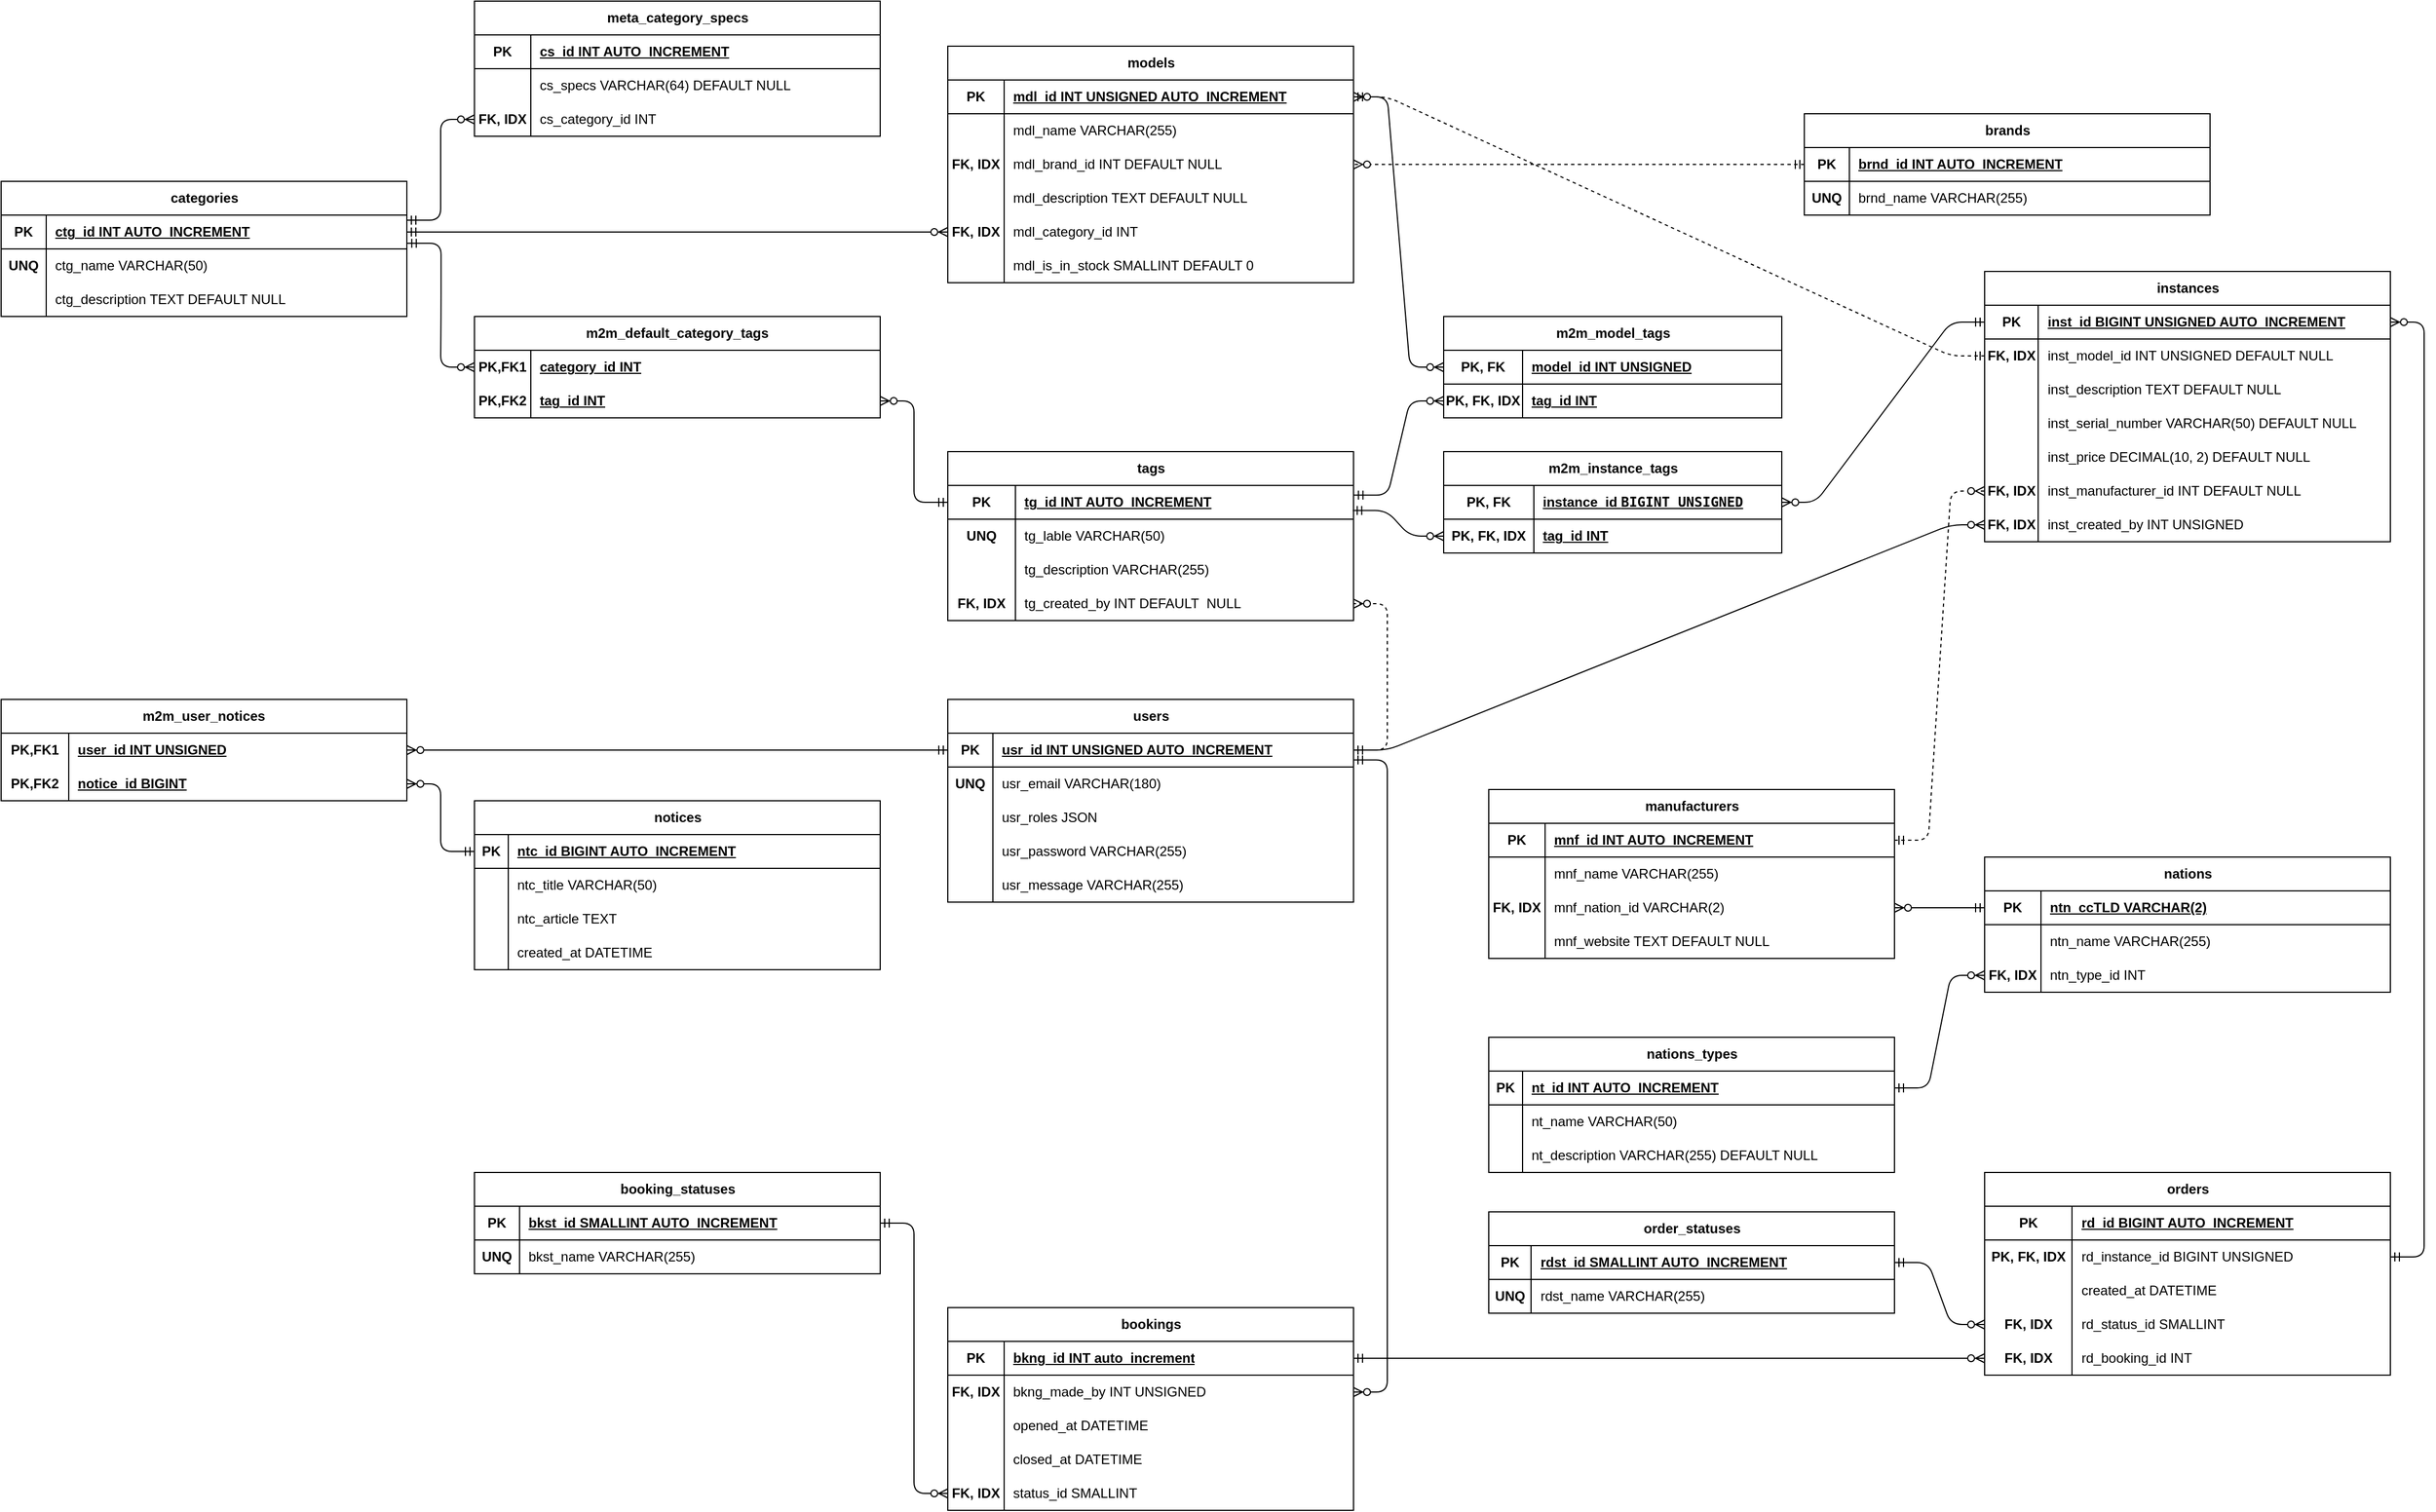 <mxfile version="24.3.1" type="github">
  <diagram name="Page-1" id="e56a1550-8fbb-45ad-956c-1786394a9013">
    <mxGraphModel dx="4734" dy="3098" grid="1" gridSize="10" guides="1" tooltips="1" connect="1" arrows="1" fold="1" page="1" pageScale="1" pageWidth="3300" pageHeight="2339" background="none" math="0" shadow="0">
      <root>
        <mxCell id="0" />
        <mxCell id="1" parent="0" />
        <mxCell id="NHdadTuBNZMEaG2oG-7Y-571" value="" style="edgeStyle=entityRelationEdgeStyle;fontSize=12;html=1;endArrow=ERzeroToMany;startArrow=ERmandOne;rounded=1;entryX=0;entryY=0.5;entryDx=0;entryDy=0;dashed=1;curved=0;horizontal=1;" parent="1" source="NHdadTuBNZMEaG2oG-7Y-589" target="NHdadTuBNZMEaG2oG-7Y-564" edge="1">
          <mxGeometry width="100" height="100" relative="1" as="geometry">
            <mxPoint x="210" y="-1620" as="sourcePoint" />
            <mxPoint x="310" y="-1720" as="targetPoint" />
            <Array as="points">
              <mxPoint x="260" y="-1610" />
              <mxPoint x="210" y="-1210" />
            </Array>
          </mxGeometry>
        </mxCell>
        <mxCell id="NHdadTuBNZMEaG2oG-7Y-431" value="orders" style="shape=table;startSize=30;container=1;collapsible=1;childLayout=tableLayout;fixedRows=1;rowLines=0;fontStyle=1;align=center;resizeLast=1;html=1;horizontal=1;" parent="1" vertex="1">
          <mxGeometry x="-1200" y="-960" width="360" height="180.0" as="geometry" />
        </mxCell>
        <mxCell id="NHdadTuBNZMEaG2oG-7Y-432" value="" style="shape=tableRow;horizontal=1;startSize=0;swimlaneHead=0;swimlaneBody=0;fillColor=none;collapsible=0;dropTarget=0;points=[[0,0.5],[1,0.5]];portConstraint=eastwest;top=0;left=0;right=0;bottom=1;" parent="NHdadTuBNZMEaG2oG-7Y-431" vertex="1">
          <mxGeometry y="30" width="360" height="30" as="geometry" />
        </mxCell>
        <mxCell id="NHdadTuBNZMEaG2oG-7Y-433" value="&lt;div&gt;PK&lt;br&gt;&lt;/div&gt;" style="shape=partialRectangle;connectable=0;fillColor=none;top=0;left=0;bottom=0;right=0;fontStyle=1;overflow=hidden;whiteSpace=wrap;html=1;horizontal=1;" parent="NHdadTuBNZMEaG2oG-7Y-432" vertex="1">
          <mxGeometry width="77.5" height="30" as="geometry">
            <mxRectangle width="77.5" height="30" as="alternateBounds" />
          </mxGeometry>
        </mxCell>
        <mxCell id="NHdadTuBNZMEaG2oG-7Y-434" value="&lt;div&gt;rd_id BIGINT AUTO_INCREMENT&lt;br&gt;&lt;/div&gt;" style="shape=partialRectangle;connectable=0;fillColor=none;top=0;left=0;bottom=0;right=0;align=left;spacingLeft=6;fontStyle=5;overflow=hidden;whiteSpace=wrap;html=1;horizontal=1;" parent="NHdadTuBNZMEaG2oG-7Y-432" vertex="1">
          <mxGeometry x="77.5" width="282.5" height="30" as="geometry">
            <mxRectangle width="282.5" height="30" as="alternateBounds" />
          </mxGeometry>
        </mxCell>
        <mxCell id="NHdadTuBNZMEaG2oG-7Y-435" value="" style="shape=tableRow;horizontal=1;startSize=0;swimlaneHead=0;swimlaneBody=0;fillColor=none;collapsible=0;dropTarget=0;points=[[0,0.5],[1,0.5]];portConstraint=eastwest;top=0;left=0;right=0;bottom=0;" parent="NHdadTuBNZMEaG2oG-7Y-431" vertex="1">
          <mxGeometry y="60" width="360" height="30" as="geometry" />
        </mxCell>
        <mxCell id="NHdadTuBNZMEaG2oG-7Y-436" value="&lt;div&gt;&lt;b&gt;PK, FK, IDX&lt;br&gt;&lt;/b&gt;&lt;/div&gt;" style="shape=partialRectangle;connectable=0;fillColor=none;top=0;left=0;bottom=0;right=0;editable=1;overflow=hidden;whiteSpace=wrap;html=1;horizontal=1;" parent="NHdadTuBNZMEaG2oG-7Y-435" vertex="1">
          <mxGeometry width="77.5" height="30" as="geometry">
            <mxRectangle width="77.5" height="30" as="alternateBounds" />
          </mxGeometry>
        </mxCell>
        <mxCell id="NHdadTuBNZMEaG2oG-7Y-437" value="rd_instance_id BIGINT UNSIGNED" style="shape=partialRectangle;connectable=0;fillColor=none;top=0;left=0;bottom=0;right=0;align=left;spacingLeft=6;overflow=hidden;whiteSpace=wrap;html=1;horizontal=1;" parent="NHdadTuBNZMEaG2oG-7Y-435" vertex="1">
          <mxGeometry x="77.5" width="282.5" height="30" as="geometry">
            <mxRectangle width="282.5" height="30" as="alternateBounds" />
          </mxGeometry>
        </mxCell>
        <mxCell id="NHdadTuBNZMEaG2oG-7Y-438" value="" style="shape=tableRow;horizontal=1;startSize=0;swimlaneHead=0;swimlaneBody=0;fillColor=none;collapsible=0;dropTarget=0;points=[[0,0.5],[1,0.5]];portConstraint=eastwest;top=0;left=0;right=0;bottom=0;" parent="NHdadTuBNZMEaG2oG-7Y-431" vertex="1">
          <mxGeometry y="90" width="360" height="30" as="geometry" />
        </mxCell>
        <mxCell id="NHdadTuBNZMEaG2oG-7Y-439" value="" style="shape=partialRectangle;connectable=0;fillColor=none;top=0;left=0;bottom=0;right=0;editable=1;overflow=hidden;whiteSpace=wrap;html=1;horizontal=1;" parent="NHdadTuBNZMEaG2oG-7Y-438" vertex="1">
          <mxGeometry width="77.5" height="30" as="geometry">
            <mxRectangle width="77.5" height="30" as="alternateBounds" />
          </mxGeometry>
        </mxCell>
        <mxCell id="NHdadTuBNZMEaG2oG-7Y-440" value="created_at DATETIME" style="shape=partialRectangle;connectable=0;fillColor=none;top=0;left=0;bottom=0;right=0;align=left;spacingLeft=6;overflow=hidden;whiteSpace=wrap;html=1;horizontal=1;" parent="NHdadTuBNZMEaG2oG-7Y-438" vertex="1">
          <mxGeometry x="77.5" width="282.5" height="30" as="geometry">
            <mxRectangle width="282.5" height="30" as="alternateBounds" />
          </mxGeometry>
        </mxCell>
        <mxCell id="NHdadTuBNZMEaG2oG-7Y-441" value="" style="shape=tableRow;horizontal=1;startSize=0;swimlaneHead=0;swimlaneBody=0;fillColor=none;collapsible=0;dropTarget=0;points=[[0,0.5],[1,0.5]];portConstraint=eastwest;top=0;left=0;right=0;bottom=0;" parent="NHdadTuBNZMEaG2oG-7Y-431" vertex="1">
          <mxGeometry y="120" width="360" height="30" as="geometry" />
        </mxCell>
        <mxCell id="NHdadTuBNZMEaG2oG-7Y-442" value="&lt;b&gt;FK, IDX&lt;/b&gt;" style="shape=partialRectangle;connectable=0;fillColor=none;top=0;left=0;bottom=0;right=0;editable=1;overflow=hidden;whiteSpace=wrap;html=1;horizontal=1;" parent="NHdadTuBNZMEaG2oG-7Y-441" vertex="1">
          <mxGeometry width="77.5" height="30" as="geometry">
            <mxRectangle width="77.5" height="30" as="alternateBounds" />
          </mxGeometry>
        </mxCell>
        <mxCell id="NHdadTuBNZMEaG2oG-7Y-443" value="rd_status_id SMALLINT" style="shape=partialRectangle;connectable=0;fillColor=none;top=0;left=0;bottom=0;right=0;align=left;spacingLeft=6;overflow=hidden;whiteSpace=wrap;html=1;horizontal=1;" parent="NHdadTuBNZMEaG2oG-7Y-441" vertex="1">
          <mxGeometry x="77.5" width="282.5" height="30" as="geometry">
            <mxRectangle width="282.5" height="30" as="alternateBounds" />
          </mxGeometry>
        </mxCell>
        <mxCell id="aKPzq5v0mVSlIckOXB41-1" value="" style="shape=tableRow;horizontal=1;startSize=0;swimlaneHead=0;swimlaneBody=0;fillColor=none;collapsible=0;dropTarget=0;points=[[0,0.5],[1,0.5]];portConstraint=eastwest;top=0;left=0;right=0;bottom=0;" parent="NHdadTuBNZMEaG2oG-7Y-431" vertex="1">
          <mxGeometry y="150" width="360" height="30" as="geometry" />
        </mxCell>
        <mxCell id="aKPzq5v0mVSlIckOXB41-2" value="&lt;div&gt;&lt;b&gt;FK, IDX&lt;br&gt;&lt;/b&gt;&lt;/div&gt;" style="shape=partialRectangle;connectable=0;fillColor=none;top=0;left=0;bottom=0;right=0;editable=1;overflow=hidden;whiteSpace=wrap;html=1;horizontal=1;" parent="aKPzq5v0mVSlIckOXB41-1" vertex="1">
          <mxGeometry width="77.5" height="30" as="geometry">
            <mxRectangle width="77.5" height="30" as="alternateBounds" />
          </mxGeometry>
        </mxCell>
        <mxCell id="aKPzq5v0mVSlIckOXB41-3" value="rd_booking_id INT" style="shape=partialRectangle;connectable=0;fillColor=none;top=0;left=0;bottom=0;right=0;align=left;spacingLeft=6;overflow=hidden;whiteSpace=wrap;html=1;horizontal=1;" parent="aKPzq5v0mVSlIckOXB41-1" vertex="1">
          <mxGeometry x="77.5" width="282.5" height="30" as="geometry">
            <mxRectangle width="282.5" height="30" as="alternateBounds" />
          </mxGeometry>
        </mxCell>
        <mxCell id="NHdadTuBNZMEaG2oG-7Y-453" value="order_statuses" style="shape=table;startSize=30;container=1;collapsible=1;childLayout=tableLayout;fixedRows=1;rowLines=0;fontStyle=1;align=center;resizeLast=1;html=1;horizontal=1;" parent="1" vertex="1">
          <mxGeometry x="-1640" y="-925" width="360" height="90" as="geometry" />
        </mxCell>
        <mxCell id="NHdadTuBNZMEaG2oG-7Y-454" value="" style="shape=tableRow;horizontal=1;startSize=0;swimlaneHead=0;swimlaneBody=0;fillColor=none;collapsible=0;dropTarget=0;points=[[0,0.5],[1,0.5]];portConstraint=eastwest;top=0;left=0;right=0;bottom=1;" parent="NHdadTuBNZMEaG2oG-7Y-453" vertex="1">
          <mxGeometry y="30" width="360" height="30" as="geometry" />
        </mxCell>
        <mxCell id="NHdadTuBNZMEaG2oG-7Y-455" value="PK" style="shape=partialRectangle;connectable=0;fillColor=none;top=0;left=0;bottom=0;right=0;fontStyle=1;overflow=hidden;whiteSpace=wrap;html=1;horizontal=1;" parent="NHdadTuBNZMEaG2oG-7Y-454" vertex="1">
          <mxGeometry width="37.5" height="30" as="geometry">
            <mxRectangle width="37.5" height="30" as="alternateBounds" />
          </mxGeometry>
        </mxCell>
        <mxCell id="NHdadTuBNZMEaG2oG-7Y-456" value="rdst_id SMALLINT AUTO_INCREMENT" style="shape=partialRectangle;connectable=0;fillColor=none;top=0;left=0;bottom=0;right=0;align=left;spacingLeft=6;fontStyle=5;overflow=hidden;whiteSpace=wrap;html=1;horizontal=1;" parent="NHdadTuBNZMEaG2oG-7Y-454" vertex="1">
          <mxGeometry x="37.5" width="322.5" height="30" as="geometry">
            <mxRectangle width="322.5" height="30" as="alternateBounds" />
          </mxGeometry>
        </mxCell>
        <mxCell id="NHdadTuBNZMEaG2oG-7Y-457" value="" style="shape=tableRow;horizontal=1;startSize=0;swimlaneHead=0;swimlaneBody=0;fillColor=none;collapsible=0;dropTarget=0;points=[[0,0.5],[1,0.5]];portConstraint=eastwest;top=0;left=0;right=0;bottom=0;" parent="NHdadTuBNZMEaG2oG-7Y-453" vertex="1">
          <mxGeometry y="60" width="360" height="30" as="geometry" />
        </mxCell>
        <mxCell id="NHdadTuBNZMEaG2oG-7Y-458" value="&lt;b&gt;UNQ&lt;/b&gt;" style="shape=partialRectangle;connectable=0;fillColor=none;top=0;left=0;bottom=0;right=0;editable=1;overflow=hidden;whiteSpace=wrap;html=1;horizontal=1;" parent="NHdadTuBNZMEaG2oG-7Y-457" vertex="1">
          <mxGeometry width="37.5" height="30" as="geometry">
            <mxRectangle width="37.5" height="30" as="alternateBounds" />
          </mxGeometry>
        </mxCell>
        <mxCell id="NHdadTuBNZMEaG2oG-7Y-459" value="rdst_name VARCHAR(255)" style="shape=partialRectangle;connectable=0;fillColor=none;top=0;left=0;bottom=0;right=0;align=left;spacingLeft=6;overflow=hidden;whiteSpace=wrap;html=1;horizontal=1;" parent="NHdadTuBNZMEaG2oG-7Y-457" vertex="1">
          <mxGeometry x="37.5" width="322.5" height="30" as="geometry">
            <mxRectangle width="322.5" height="30" as="alternateBounds" />
          </mxGeometry>
        </mxCell>
        <mxCell id="NHdadTuBNZMEaG2oG-7Y-461" value="" style="edgeStyle=entityRelationEdgeStyle;fontSize=12;html=1;endArrow=ERzeroToMany;startArrow=ERmandOne;rounded=1;entryX=0;entryY=0.5;entryDx=0;entryDy=0;exitX=1;exitY=0.5;exitDx=0;exitDy=0;curved=0;horizontal=1;" parent="1" source="NHdadTuBNZMEaG2oG-7Y-415" target="aKPzq5v0mVSlIckOXB41-1" edge="1">
          <mxGeometry width="100" height="100" relative="1" as="geometry">
            <mxPoint x="-1190" y="-939" as="sourcePoint" />
            <mxPoint x="-1290" y="-654" as="targetPoint" />
          </mxGeometry>
        </mxCell>
        <mxCell id="NHdadTuBNZMEaG2oG-7Y-471" value="" style="edgeStyle=entityRelationEdgeStyle;fontSize=12;html=1;endArrow=ERzeroToMany;startArrow=ERmandOne;rounded=1;exitX=1;exitY=0.5;exitDx=0;exitDy=0;entryX=0;entryY=0.5;entryDx=0;entryDy=0;curved=0;horizontal=1;" parent="1" source="NHdadTuBNZMEaG2oG-7Y-386" target="NHdadTuBNZMEaG2oG-7Y-567" edge="1">
          <mxGeometry width="100" height="100" relative="1" as="geometry">
            <mxPoint x="-1860" y="-1137" as="sourcePoint" />
            <mxPoint x="-1177.5" y="-1422" as="targetPoint" />
            <Array as="points">
              <mxPoint x="-1350" y="-1172" />
            </Array>
          </mxGeometry>
        </mxCell>
        <mxCell id="NHdadTuBNZMEaG2oG-7Y-548" value="instances" style="shape=table;startSize=30;container=1;collapsible=1;childLayout=tableLayout;fixedRows=1;rowLines=0;fontStyle=1;align=center;resizeLast=1;html=1;horizontal=1;" parent="1" vertex="1">
          <mxGeometry x="-1200" y="-1760" width="360" height="240" as="geometry" />
        </mxCell>
        <mxCell id="NHdadTuBNZMEaG2oG-7Y-549" value="" style="shape=tableRow;horizontal=1;startSize=0;swimlaneHead=0;swimlaneBody=0;fillColor=none;collapsible=0;dropTarget=0;points=[[0,0.5],[1,0.5]];portConstraint=eastwest;top=0;left=0;right=0;bottom=1;" parent="NHdadTuBNZMEaG2oG-7Y-548" vertex="1">
          <mxGeometry y="30" width="360" height="30" as="geometry" />
        </mxCell>
        <mxCell id="NHdadTuBNZMEaG2oG-7Y-550" value="PK" style="shape=partialRectangle;connectable=0;fillColor=none;top=0;left=0;bottom=0;right=0;fontStyle=1;overflow=hidden;whiteSpace=wrap;html=1;horizontal=1;" parent="NHdadTuBNZMEaG2oG-7Y-549" vertex="1">
          <mxGeometry width="47.5" height="30" as="geometry">
            <mxRectangle width="47.5" height="30" as="alternateBounds" />
          </mxGeometry>
        </mxCell>
        <mxCell id="NHdadTuBNZMEaG2oG-7Y-551" value="inst_id BIGINT UNSIGNED AUTO_INCREMENT" style="shape=partialRectangle;connectable=0;fillColor=none;top=0;left=0;bottom=0;right=0;align=left;spacingLeft=6;fontStyle=5;overflow=hidden;whiteSpace=wrap;html=1;horizontal=1;" parent="NHdadTuBNZMEaG2oG-7Y-549" vertex="1">
          <mxGeometry x="47.5" width="312.5" height="30" as="geometry">
            <mxRectangle width="312.5" height="30" as="alternateBounds" />
          </mxGeometry>
        </mxCell>
        <mxCell id="NHdadTuBNZMEaG2oG-7Y-552" value="" style="shape=tableRow;horizontal=1;startSize=0;swimlaneHead=0;swimlaneBody=0;fillColor=none;collapsible=0;dropTarget=0;points=[[0,0.5],[1,0.5]];portConstraint=eastwest;top=0;left=0;right=0;bottom=0;" parent="NHdadTuBNZMEaG2oG-7Y-548" vertex="1">
          <mxGeometry y="60" width="360" height="30" as="geometry" />
        </mxCell>
        <mxCell id="NHdadTuBNZMEaG2oG-7Y-553" value="&lt;b&gt;FK, IDX&lt;/b&gt;" style="shape=partialRectangle;connectable=0;fillColor=none;top=0;left=0;bottom=0;right=0;editable=1;overflow=hidden;whiteSpace=wrap;html=1;horizontal=1;" parent="NHdadTuBNZMEaG2oG-7Y-552" vertex="1">
          <mxGeometry width="47.5" height="30" as="geometry">
            <mxRectangle width="47.5" height="30" as="alternateBounds" />
          </mxGeometry>
        </mxCell>
        <mxCell id="NHdadTuBNZMEaG2oG-7Y-554" value="inst_model_id INT UNSIGNED DEFAULT NULL" style="shape=partialRectangle;connectable=0;fillColor=none;top=0;left=0;bottom=0;right=0;align=left;spacingLeft=6;overflow=hidden;whiteSpace=wrap;html=1;horizontal=1;" parent="NHdadTuBNZMEaG2oG-7Y-552" vertex="1">
          <mxGeometry x="47.5" width="312.5" height="30" as="geometry">
            <mxRectangle width="312.5" height="30" as="alternateBounds" />
          </mxGeometry>
        </mxCell>
        <mxCell id="NHdadTuBNZMEaG2oG-7Y-555" value="" style="shape=tableRow;horizontal=1;startSize=0;swimlaneHead=0;swimlaneBody=0;fillColor=none;collapsible=0;dropTarget=0;points=[[0,0.5],[1,0.5]];portConstraint=eastwest;top=0;left=0;right=0;bottom=0;" parent="NHdadTuBNZMEaG2oG-7Y-548" vertex="1">
          <mxGeometry y="90" width="360" height="30" as="geometry" />
        </mxCell>
        <mxCell id="NHdadTuBNZMEaG2oG-7Y-556" value="" style="shape=partialRectangle;connectable=0;fillColor=none;top=0;left=0;bottom=0;right=0;editable=1;overflow=hidden;whiteSpace=wrap;html=1;horizontal=1;" parent="NHdadTuBNZMEaG2oG-7Y-555" vertex="1">
          <mxGeometry width="47.5" height="30" as="geometry">
            <mxRectangle width="47.5" height="30" as="alternateBounds" />
          </mxGeometry>
        </mxCell>
        <mxCell id="NHdadTuBNZMEaG2oG-7Y-557" value="inst_description TEXT DEFAULT NULL" style="shape=partialRectangle;connectable=0;fillColor=none;top=0;left=0;bottom=0;right=0;align=left;spacingLeft=6;overflow=hidden;whiteSpace=wrap;html=1;horizontal=1;" parent="NHdadTuBNZMEaG2oG-7Y-555" vertex="1">
          <mxGeometry x="47.5" width="312.5" height="30" as="geometry">
            <mxRectangle width="312.5" height="30" as="alternateBounds" />
          </mxGeometry>
        </mxCell>
        <mxCell id="NHdadTuBNZMEaG2oG-7Y-558" value="" style="shape=tableRow;horizontal=1;startSize=0;swimlaneHead=0;swimlaneBody=0;fillColor=none;collapsible=0;dropTarget=0;points=[[0,0.5],[1,0.5]];portConstraint=eastwest;top=0;left=0;right=0;bottom=0;" parent="NHdadTuBNZMEaG2oG-7Y-548" vertex="1">
          <mxGeometry y="120" width="360" height="30" as="geometry" />
        </mxCell>
        <mxCell id="NHdadTuBNZMEaG2oG-7Y-559" value="" style="shape=partialRectangle;connectable=0;fillColor=none;top=0;left=0;bottom=0;right=0;editable=1;overflow=hidden;whiteSpace=wrap;html=1;horizontal=1;" parent="NHdadTuBNZMEaG2oG-7Y-558" vertex="1">
          <mxGeometry width="47.5" height="30" as="geometry">
            <mxRectangle width="47.5" height="30" as="alternateBounds" />
          </mxGeometry>
        </mxCell>
        <mxCell id="NHdadTuBNZMEaG2oG-7Y-560" value="inst_serial_number VARCHAR(50) DEFAULT NULL" style="shape=partialRectangle;connectable=0;fillColor=none;top=0;left=0;bottom=0;right=0;align=left;spacingLeft=6;overflow=hidden;whiteSpace=wrap;html=1;horizontal=1;" parent="NHdadTuBNZMEaG2oG-7Y-558" vertex="1">
          <mxGeometry x="47.5" width="312.5" height="30" as="geometry">
            <mxRectangle width="312.5" height="30" as="alternateBounds" />
          </mxGeometry>
        </mxCell>
        <mxCell id="NHdadTuBNZMEaG2oG-7Y-561" value="" style="shape=tableRow;horizontal=1;startSize=0;swimlaneHead=0;swimlaneBody=0;fillColor=none;collapsible=0;dropTarget=0;points=[[0,0.5],[1,0.5]];portConstraint=eastwest;top=0;left=0;right=0;bottom=0;" parent="NHdadTuBNZMEaG2oG-7Y-548" vertex="1">
          <mxGeometry y="150" width="360" height="30" as="geometry" />
        </mxCell>
        <mxCell id="NHdadTuBNZMEaG2oG-7Y-562" value="" style="shape=partialRectangle;connectable=0;fillColor=none;top=0;left=0;bottom=0;right=0;editable=1;overflow=hidden;whiteSpace=wrap;html=1;horizontal=1;" parent="NHdadTuBNZMEaG2oG-7Y-561" vertex="1">
          <mxGeometry width="47.5" height="30" as="geometry">
            <mxRectangle width="47.5" height="30" as="alternateBounds" />
          </mxGeometry>
        </mxCell>
        <mxCell id="NHdadTuBNZMEaG2oG-7Y-563" value="inst_price DECIMAL(10, 2) DEFAULT NULL" style="shape=partialRectangle;connectable=0;fillColor=none;top=0;left=0;bottom=0;right=0;align=left;spacingLeft=6;overflow=hidden;whiteSpace=wrap;html=1;horizontal=1;" parent="NHdadTuBNZMEaG2oG-7Y-561" vertex="1">
          <mxGeometry x="47.5" width="312.5" height="30" as="geometry">
            <mxRectangle width="312.5" height="30" as="alternateBounds" />
          </mxGeometry>
        </mxCell>
        <mxCell id="NHdadTuBNZMEaG2oG-7Y-564" value="" style="shape=tableRow;horizontal=1;startSize=0;swimlaneHead=0;swimlaneBody=0;fillColor=none;collapsible=0;dropTarget=0;points=[[0,0.5],[1,0.5]];portConstraint=eastwest;top=0;left=0;right=0;bottom=0;" parent="NHdadTuBNZMEaG2oG-7Y-548" vertex="1">
          <mxGeometry y="180" width="360" height="30" as="geometry" />
        </mxCell>
        <mxCell id="NHdadTuBNZMEaG2oG-7Y-565" value="&lt;div&gt;&lt;b&gt;FK, IDX&lt;/b&gt;&lt;/div&gt;" style="shape=partialRectangle;connectable=0;fillColor=none;top=0;left=0;bottom=0;right=0;editable=1;overflow=hidden;whiteSpace=wrap;html=1;horizontal=1;" parent="NHdadTuBNZMEaG2oG-7Y-564" vertex="1">
          <mxGeometry width="47.5" height="30" as="geometry">
            <mxRectangle width="47.5" height="30" as="alternateBounds" />
          </mxGeometry>
        </mxCell>
        <mxCell id="NHdadTuBNZMEaG2oG-7Y-566" value="inst_manufacturer_id INT DEFAULT NULL" style="shape=partialRectangle;connectable=0;fillColor=none;top=0;left=0;bottom=0;right=0;align=left;spacingLeft=6;overflow=hidden;whiteSpace=wrap;html=1;horizontal=1;" parent="NHdadTuBNZMEaG2oG-7Y-564" vertex="1">
          <mxGeometry x="47.5" width="312.5" height="30" as="geometry">
            <mxRectangle width="312.5" height="30" as="alternateBounds" />
          </mxGeometry>
        </mxCell>
        <mxCell id="NHdadTuBNZMEaG2oG-7Y-567" value="" style="shape=tableRow;horizontal=1;startSize=0;swimlaneHead=0;swimlaneBody=0;fillColor=none;collapsible=0;dropTarget=0;points=[[0,0.5],[1,0.5]];portConstraint=eastwest;top=0;left=0;right=0;bottom=0;" parent="NHdadTuBNZMEaG2oG-7Y-548" vertex="1">
          <mxGeometry y="210" width="360" height="30" as="geometry" />
        </mxCell>
        <mxCell id="NHdadTuBNZMEaG2oG-7Y-568" value="&lt;div&gt;&lt;b&gt;FK, IDX&lt;/b&gt;&lt;/div&gt;" style="shape=partialRectangle;connectable=0;fillColor=none;top=0;left=0;bottom=0;right=0;editable=1;overflow=hidden;whiteSpace=wrap;html=1;horizontal=1;" parent="NHdadTuBNZMEaG2oG-7Y-567" vertex="1">
          <mxGeometry width="47.5" height="30" as="geometry">
            <mxRectangle width="47.5" height="30" as="alternateBounds" />
          </mxGeometry>
        </mxCell>
        <mxCell id="NHdadTuBNZMEaG2oG-7Y-569" value="inst_created_by INT UNSIGNED" style="shape=partialRectangle;connectable=0;fillColor=none;top=0;left=0;bottom=0;right=0;align=left;spacingLeft=6;overflow=hidden;whiteSpace=wrap;html=1;horizontal=1;" parent="NHdadTuBNZMEaG2oG-7Y-567" vertex="1">
          <mxGeometry x="47.5" width="312.5" height="30" as="geometry">
            <mxRectangle width="312.5" height="30" as="alternateBounds" />
          </mxGeometry>
        </mxCell>
        <mxCell id="NHdadTuBNZMEaG2oG-7Y-460" value="" style="edgeStyle=entityRelationEdgeStyle;fontSize=12;html=1;endArrow=ERzeroToMany;startArrow=ERmandOne;rounded=1;exitX=1;exitY=0.5;exitDx=0;exitDy=0;curved=0;horizontal=1;" parent="1" source="NHdadTuBNZMEaG2oG-7Y-454" target="NHdadTuBNZMEaG2oG-7Y-441" edge="1">
          <mxGeometry width="100" height="100" relative="1" as="geometry">
            <mxPoint x="-980" y="-189" as="sourcePoint" />
            <mxPoint x="-880" y="-289" as="targetPoint" />
          </mxGeometry>
        </mxCell>
        <mxCell id="NHdadTuBNZMEaG2oG-7Y-444" value="" style="edgeStyle=entityRelationEdgeStyle;fontSize=12;html=1;endArrow=ERzeroToMany;startArrow=ERmandOne;rounded=1;exitX=1;exitY=0.5;exitDx=0;exitDy=0;entryX=1;entryY=0.5;entryDx=0;entryDy=0;curved=0;horizontal=1;" parent="1" source="NHdadTuBNZMEaG2oG-7Y-435" target="NHdadTuBNZMEaG2oG-7Y-549" edge="1">
          <mxGeometry width="100" height="100" relative="1" as="geometry">
            <mxPoint x="-1220" y="-1170" as="sourcePoint" />
            <mxPoint x="-1110" y="-1300" as="targetPoint" />
            <Array as="points">
              <mxPoint x="-1170" y="-1370" />
              <mxPoint x="-750" y="-1130" />
            </Array>
          </mxGeometry>
        </mxCell>
        <mxCell id="NHdadTuBNZMEaG2oG-7Y-385" value="users" style="shape=table;startSize=30;container=1;collapsible=1;childLayout=tableLayout;fixedRows=1;rowLines=0;fontStyle=1;align=center;resizeLast=1;html=1;horizontal=1;" parent="1" vertex="1">
          <mxGeometry x="-2120" y="-1380" width="360" height="180" as="geometry" />
        </mxCell>
        <mxCell id="NHdadTuBNZMEaG2oG-7Y-386" value="" style="shape=tableRow;horizontal=1;startSize=0;swimlaneHead=0;swimlaneBody=0;fillColor=none;collapsible=0;dropTarget=0;points=[[0,0.5],[1,0.5]];portConstraint=eastwest;top=0;left=0;right=0;bottom=1;" parent="NHdadTuBNZMEaG2oG-7Y-385" vertex="1">
          <mxGeometry y="30" width="360" height="30" as="geometry" />
        </mxCell>
        <mxCell id="NHdadTuBNZMEaG2oG-7Y-387" value="PK" style="shape=partialRectangle;connectable=0;fillColor=none;top=0;left=0;bottom=0;right=0;fontStyle=1;overflow=hidden;whiteSpace=wrap;html=1;horizontal=1;" parent="NHdadTuBNZMEaG2oG-7Y-386" vertex="1">
          <mxGeometry width="40" height="30" as="geometry">
            <mxRectangle width="40" height="30" as="alternateBounds" />
          </mxGeometry>
        </mxCell>
        <mxCell id="NHdadTuBNZMEaG2oG-7Y-388" value="usr_id INT UNSIGNED AUTO_INCREMENT" style="shape=partialRectangle;connectable=0;fillColor=none;top=0;left=0;bottom=0;right=0;align=left;spacingLeft=6;fontStyle=5;overflow=hidden;whiteSpace=wrap;html=1;horizontal=1;" parent="NHdadTuBNZMEaG2oG-7Y-386" vertex="1">
          <mxGeometry x="40" width="320" height="30" as="geometry">
            <mxRectangle width="320" height="30" as="alternateBounds" />
          </mxGeometry>
        </mxCell>
        <mxCell id="NHdadTuBNZMEaG2oG-7Y-389" value="" style="shape=tableRow;horizontal=1;startSize=0;swimlaneHead=0;swimlaneBody=0;fillColor=none;collapsible=0;dropTarget=0;points=[[0,0.5],[1,0.5]];portConstraint=eastwest;top=0;left=0;right=0;bottom=0;" parent="NHdadTuBNZMEaG2oG-7Y-385" vertex="1">
          <mxGeometry y="60" width="360" height="30" as="geometry" />
        </mxCell>
        <mxCell id="NHdadTuBNZMEaG2oG-7Y-390" value="&lt;b&gt;UNQ&lt;/b&gt;" style="shape=partialRectangle;connectable=0;fillColor=none;top=0;left=0;bottom=0;right=0;editable=1;overflow=hidden;whiteSpace=wrap;html=1;horizontal=1;" parent="NHdadTuBNZMEaG2oG-7Y-389" vertex="1">
          <mxGeometry width="40" height="30" as="geometry">
            <mxRectangle width="40" height="30" as="alternateBounds" />
          </mxGeometry>
        </mxCell>
        <mxCell id="NHdadTuBNZMEaG2oG-7Y-391" value="usr_email VARCHAR(180) " style="shape=partialRectangle;connectable=0;fillColor=none;top=0;left=0;bottom=0;right=0;align=left;spacingLeft=6;overflow=hidden;whiteSpace=wrap;html=1;horizontal=1;" parent="NHdadTuBNZMEaG2oG-7Y-389" vertex="1">
          <mxGeometry x="40" width="320" height="30" as="geometry">
            <mxRectangle width="320" height="30" as="alternateBounds" />
          </mxGeometry>
        </mxCell>
        <mxCell id="NHdadTuBNZMEaG2oG-7Y-392" value="" style="shape=tableRow;horizontal=1;startSize=0;swimlaneHead=0;swimlaneBody=0;fillColor=none;collapsible=0;dropTarget=0;points=[[0,0.5],[1,0.5]];portConstraint=eastwest;top=0;left=0;right=0;bottom=0;" parent="NHdadTuBNZMEaG2oG-7Y-385" vertex="1">
          <mxGeometry y="90" width="360" height="30" as="geometry" />
        </mxCell>
        <mxCell id="NHdadTuBNZMEaG2oG-7Y-393" value="" style="shape=partialRectangle;connectable=0;fillColor=none;top=0;left=0;bottom=0;right=0;editable=1;overflow=hidden;whiteSpace=wrap;html=1;horizontal=1;" parent="NHdadTuBNZMEaG2oG-7Y-392" vertex="1">
          <mxGeometry width="40" height="30" as="geometry">
            <mxRectangle width="40" height="30" as="alternateBounds" />
          </mxGeometry>
        </mxCell>
        <mxCell id="NHdadTuBNZMEaG2oG-7Y-394" value="usr_roles JSON " style="shape=partialRectangle;connectable=0;fillColor=none;top=0;left=0;bottom=0;right=0;align=left;spacingLeft=6;overflow=hidden;whiteSpace=wrap;html=1;horizontal=1;" parent="NHdadTuBNZMEaG2oG-7Y-392" vertex="1">
          <mxGeometry x="40" width="320" height="30" as="geometry">
            <mxRectangle width="320" height="30" as="alternateBounds" />
          </mxGeometry>
        </mxCell>
        <mxCell id="NHdadTuBNZMEaG2oG-7Y-395" value="" style="shape=tableRow;horizontal=1;startSize=0;swimlaneHead=0;swimlaneBody=0;fillColor=none;collapsible=0;dropTarget=0;points=[[0,0.5],[1,0.5]];portConstraint=eastwest;top=0;left=0;right=0;bottom=0;" parent="NHdadTuBNZMEaG2oG-7Y-385" vertex="1">
          <mxGeometry y="120" width="360" height="30" as="geometry" />
        </mxCell>
        <mxCell id="NHdadTuBNZMEaG2oG-7Y-396" value="" style="shape=partialRectangle;connectable=0;fillColor=none;top=0;left=0;bottom=0;right=0;editable=1;overflow=hidden;whiteSpace=wrap;html=1;horizontal=1;" parent="NHdadTuBNZMEaG2oG-7Y-395" vertex="1">
          <mxGeometry width="40" height="30" as="geometry">
            <mxRectangle width="40" height="30" as="alternateBounds" />
          </mxGeometry>
        </mxCell>
        <mxCell id="NHdadTuBNZMEaG2oG-7Y-397" value="usr_password VARCHAR(255) " style="shape=partialRectangle;connectable=0;fillColor=none;top=0;left=0;bottom=0;right=0;align=left;spacingLeft=6;overflow=hidden;whiteSpace=wrap;html=1;horizontal=1;" parent="NHdadTuBNZMEaG2oG-7Y-395" vertex="1">
          <mxGeometry x="40" width="320" height="30" as="geometry">
            <mxRectangle width="320" height="30" as="alternateBounds" />
          </mxGeometry>
        </mxCell>
        <mxCell id="NHdadTuBNZMEaG2oG-7Y-398" value="" style="shape=tableRow;horizontal=1;startSize=0;swimlaneHead=0;swimlaneBody=0;fillColor=none;collapsible=0;dropTarget=0;points=[[0,0.5],[1,0.5]];portConstraint=eastwest;top=0;left=0;right=0;bottom=0;" parent="NHdadTuBNZMEaG2oG-7Y-385" vertex="1">
          <mxGeometry y="150" width="360" height="30" as="geometry" />
        </mxCell>
        <mxCell id="NHdadTuBNZMEaG2oG-7Y-399" value="" style="shape=partialRectangle;connectable=0;fillColor=none;top=0;left=0;bottom=0;right=0;editable=1;overflow=hidden;whiteSpace=wrap;html=1;horizontal=1;" parent="NHdadTuBNZMEaG2oG-7Y-398" vertex="1">
          <mxGeometry width="40" height="30" as="geometry">
            <mxRectangle width="40" height="30" as="alternateBounds" />
          </mxGeometry>
        </mxCell>
        <mxCell id="NHdadTuBNZMEaG2oG-7Y-400" value="usr_message VARCHAR(255) " style="shape=partialRectangle;connectable=0;fillColor=none;top=0;left=0;bottom=0;right=0;align=left;spacingLeft=6;overflow=hidden;whiteSpace=wrap;html=1;horizontal=1;" parent="NHdadTuBNZMEaG2oG-7Y-398" vertex="1">
          <mxGeometry x="40" width="320" height="30" as="geometry">
            <mxRectangle width="320" height="30" as="alternateBounds" />
          </mxGeometry>
        </mxCell>
        <mxCell id="NHdadTuBNZMEaG2oG-7Y-414" value="bookings" style="shape=table;startSize=30;container=1;collapsible=1;childLayout=tableLayout;fixedRows=1;rowLines=0;fontStyle=1;align=center;resizeLast=1;html=1;horizontal=1;" parent="1" vertex="1">
          <mxGeometry x="-2120" y="-840" width="360" height="180" as="geometry" />
        </mxCell>
        <mxCell id="NHdadTuBNZMEaG2oG-7Y-415" value="" style="shape=tableRow;horizontal=1;startSize=0;swimlaneHead=0;swimlaneBody=0;fillColor=none;collapsible=0;dropTarget=0;points=[[0,0.5],[1,0.5]];portConstraint=eastwest;top=0;left=0;right=0;bottom=1;" parent="NHdadTuBNZMEaG2oG-7Y-414" vertex="1">
          <mxGeometry y="30" width="360" height="30" as="geometry" />
        </mxCell>
        <mxCell id="NHdadTuBNZMEaG2oG-7Y-416" value="PK" style="shape=partialRectangle;connectable=0;fillColor=none;top=0;left=0;bottom=0;right=0;fontStyle=1;overflow=hidden;whiteSpace=wrap;html=1;horizontal=1;" parent="NHdadTuBNZMEaG2oG-7Y-415" vertex="1">
          <mxGeometry width="50" height="30" as="geometry">
            <mxRectangle width="50" height="30" as="alternateBounds" />
          </mxGeometry>
        </mxCell>
        <mxCell id="NHdadTuBNZMEaG2oG-7Y-417" value="bkng_id INT auto_increment" style="shape=partialRectangle;connectable=0;fillColor=none;top=0;left=0;bottom=0;right=0;align=left;spacingLeft=6;fontStyle=5;overflow=hidden;whiteSpace=wrap;html=1;horizontal=1;" parent="NHdadTuBNZMEaG2oG-7Y-415" vertex="1">
          <mxGeometry x="50" width="310" height="30" as="geometry">
            <mxRectangle width="310" height="30" as="alternateBounds" />
          </mxGeometry>
        </mxCell>
        <mxCell id="NHdadTuBNZMEaG2oG-7Y-418" value="" style="shape=tableRow;horizontal=1;startSize=0;swimlaneHead=0;swimlaneBody=0;fillColor=none;collapsible=0;dropTarget=0;points=[[0,0.5],[1,0.5]];portConstraint=eastwest;top=0;left=0;right=0;bottom=0;" parent="NHdadTuBNZMEaG2oG-7Y-414" vertex="1">
          <mxGeometry y="60" width="360" height="30" as="geometry" />
        </mxCell>
        <mxCell id="NHdadTuBNZMEaG2oG-7Y-419" value="&lt;b&gt;FK, IDX&lt;/b&gt;" style="shape=partialRectangle;connectable=0;fillColor=none;top=0;left=0;bottom=0;right=0;editable=1;overflow=hidden;whiteSpace=wrap;html=1;horizontal=1;" parent="NHdadTuBNZMEaG2oG-7Y-418" vertex="1">
          <mxGeometry width="50" height="30" as="geometry">
            <mxRectangle width="50" height="30" as="alternateBounds" />
          </mxGeometry>
        </mxCell>
        <mxCell id="NHdadTuBNZMEaG2oG-7Y-420" value="bkng_made_by INT UNSIGNED " style="shape=partialRectangle;connectable=0;fillColor=none;top=0;left=0;bottom=0;right=0;align=left;spacingLeft=6;overflow=hidden;whiteSpace=wrap;html=1;horizontal=1;" parent="NHdadTuBNZMEaG2oG-7Y-418" vertex="1">
          <mxGeometry x="50" width="310" height="30" as="geometry">
            <mxRectangle width="310" height="30" as="alternateBounds" />
          </mxGeometry>
        </mxCell>
        <mxCell id="NHdadTuBNZMEaG2oG-7Y-421" value="" style="shape=tableRow;horizontal=1;startSize=0;swimlaneHead=0;swimlaneBody=0;fillColor=none;collapsible=0;dropTarget=0;points=[[0,0.5],[1,0.5]];portConstraint=eastwest;top=0;left=0;right=0;bottom=0;" parent="NHdadTuBNZMEaG2oG-7Y-414" vertex="1">
          <mxGeometry y="90" width="360" height="30" as="geometry" />
        </mxCell>
        <mxCell id="NHdadTuBNZMEaG2oG-7Y-422" value="" style="shape=partialRectangle;connectable=0;fillColor=none;top=0;left=0;bottom=0;right=0;editable=1;overflow=hidden;whiteSpace=wrap;html=1;horizontal=1;" parent="NHdadTuBNZMEaG2oG-7Y-421" vertex="1">
          <mxGeometry width="50" height="30" as="geometry">
            <mxRectangle width="50" height="30" as="alternateBounds" />
          </mxGeometry>
        </mxCell>
        <mxCell id="NHdadTuBNZMEaG2oG-7Y-423" value="opened_at DATETIME" style="shape=partialRectangle;connectable=0;fillColor=none;top=0;left=0;bottom=0;right=0;align=left;spacingLeft=6;overflow=hidden;whiteSpace=wrap;html=1;horizontal=1;" parent="NHdadTuBNZMEaG2oG-7Y-421" vertex="1">
          <mxGeometry x="50" width="310" height="30" as="geometry">
            <mxRectangle width="310" height="30" as="alternateBounds" />
          </mxGeometry>
        </mxCell>
        <mxCell id="NHdadTuBNZMEaG2oG-7Y-424" value="" style="shape=tableRow;horizontal=1;startSize=0;swimlaneHead=0;swimlaneBody=0;fillColor=none;collapsible=0;dropTarget=0;points=[[0,0.5],[1,0.5]];portConstraint=eastwest;top=0;left=0;right=0;bottom=0;" parent="NHdadTuBNZMEaG2oG-7Y-414" vertex="1">
          <mxGeometry y="120" width="360" height="30" as="geometry" />
        </mxCell>
        <mxCell id="NHdadTuBNZMEaG2oG-7Y-425" value="" style="shape=partialRectangle;connectable=0;fillColor=none;top=0;left=0;bottom=0;right=0;editable=1;overflow=hidden;whiteSpace=wrap;html=1;horizontal=1;" parent="NHdadTuBNZMEaG2oG-7Y-424" vertex="1">
          <mxGeometry width="50" height="30" as="geometry">
            <mxRectangle width="50" height="30" as="alternateBounds" />
          </mxGeometry>
        </mxCell>
        <mxCell id="NHdadTuBNZMEaG2oG-7Y-426" value="closed_at DATETIME" style="shape=partialRectangle;connectable=0;fillColor=none;top=0;left=0;bottom=0;right=0;align=left;spacingLeft=6;overflow=hidden;whiteSpace=wrap;html=1;horizontal=1;" parent="NHdadTuBNZMEaG2oG-7Y-424" vertex="1">
          <mxGeometry x="50" width="310" height="30" as="geometry">
            <mxRectangle width="310" height="30" as="alternateBounds" />
          </mxGeometry>
        </mxCell>
        <mxCell id="NHdadTuBNZMEaG2oG-7Y-427" value="" style="shape=tableRow;horizontal=1;startSize=0;swimlaneHead=0;swimlaneBody=0;fillColor=none;collapsible=0;dropTarget=0;points=[[0,0.5],[1,0.5]];portConstraint=eastwest;top=0;left=0;right=0;bottom=0;" parent="NHdadTuBNZMEaG2oG-7Y-414" vertex="1">
          <mxGeometry y="150" width="360" height="30" as="geometry" />
        </mxCell>
        <mxCell id="NHdadTuBNZMEaG2oG-7Y-428" value="&lt;b&gt;FK, IDX&lt;/b&gt;" style="shape=partialRectangle;connectable=0;fillColor=none;top=0;left=0;bottom=0;right=0;editable=1;overflow=hidden;whiteSpace=wrap;html=1;horizontal=1;" parent="NHdadTuBNZMEaG2oG-7Y-427" vertex="1">
          <mxGeometry width="50" height="30" as="geometry">
            <mxRectangle width="50" height="30" as="alternateBounds" />
          </mxGeometry>
        </mxCell>
        <mxCell id="NHdadTuBNZMEaG2oG-7Y-429" value="status_id SMALLINT " style="shape=partialRectangle;connectable=0;fillColor=none;top=0;left=0;bottom=0;right=0;align=left;spacingLeft=6;overflow=hidden;whiteSpace=wrap;html=1;horizontal=1;" parent="NHdadTuBNZMEaG2oG-7Y-427" vertex="1">
          <mxGeometry x="50" width="310" height="30" as="geometry">
            <mxRectangle width="310" height="30" as="alternateBounds" />
          </mxGeometry>
        </mxCell>
        <mxCell id="NHdadTuBNZMEaG2oG-7Y-430" value="" style="edgeStyle=entityRelationEdgeStyle;fontSize=12;html=1;endArrow=ERzeroToMany;startArrow=ERmandOne;rounded=1;entryX=1;entryY=0.5;entryDx=0;entryDy=0;curved=0;exitX=1;exitY=0.791;exitDx=0;exitDy=0;exitPerimeter=0;horizontal=1;" parent="1" source="NHdadTuBNZMEaG2oG-7Y-386" target="NHdadTuBNZMEaG2oG-7Y-418" edge="1">
          <mxGeometry width="100" height="100" relative="1" as="geometry">
            <mxPoint x="-1860" y="-975" as="sourcePoint" />
            <mxPoint x="-1630" y="-815" as="targetPoint" />
          </mxGeometry>
        </mxCell>
        <mxCell id="NHdadTuBNZMEaG2oG-7Y-445" value="booking_statuses" style="shape=table;startSize=30;container=1;collapsible=1;childLayout=tableLayout;fixedRows=1;rowLines=0;fontStyle=1;align=center;resizeLast=1;html=1;horizontal=1;" parent="1" vertex="1">
          <mxGeometry x="-2540" y="-960" width="360" height="90" as="geometry" />
        </mxCell>
        <mxCell id="NHdadTuBNZMEaG2oG-7Y-446" value="" style="shape=tableRow;horizontal=1;startSize=0;swimlaneHead=0;swimlaneBody=0;fillColor=none;collapsible=0;dropTarget=0;points=[[0,0.5],[1,0.5]];portConstraint=eastwest;top=0;left=0;right=0;bottom=1;" parent="NHdadTuBNZMEaG2oG-7Y-445" vertex="1">
          <mxGeometry y="30" width="360" height="30" as="geometry" />
        </mxCell>
        <mxCell id="NHdadTuBNZMEaG2oG-7Y-447" value="PK" style="shape=partialRectangle;connectable=0;fillColor=none;top=0;left=0;bottom=0;right=0;fontStyle=1;overflow=hidden;whiteSpace=wrap;html=1;horizontal=1;" parent="NHdadTuBNZMEaG2oG-7Y-446" vertex="1">
          <mxGeometry width="40" height="30" as="geometry">
            <mxRectangle width="40" height="30" as="alternateBounds" />
          </mxGeometry>
        </mxCell>
        <mxCell id="NHdadTuBNZMEaG2oG-7Y-448" value="bkst_id SMALLINT AUTO_INCREMENT" style="shape=partialRectangle;connectable=0;fillColor=none;top=0;left=0;bottom=0;right=0;align=left;spacingLeft=6;fontStyle=5;overflow=hidden;whiteSpace=wrap;html=1;horizontal=1;" parent="NHdadTuBNZMEaG2oG-7Y-446" vertex="1">
          <mxGeometry x="40" width="320" height="30" as="geometry">
            <mxRectangle width="320" height="30" as="alternateBounds" />
          </mxGeometry>
        </mxCell>
        <mxCell id="NHdadTuBNZMEaG2oG-7Y-449" value="" style="shape=tableRow;horizontal=1;startSize=0;swimlaneHead=0;swimlaneBody=0;fillColor=none;collapsible=0;dropTarget=0;points=[[0,0.5],[1,0.5]];portConstraint=eastwest;top=0;left=0;right=0;bottom=0;" parent="NHdadTuBNZMEaG2oG-7Y-445" vertex="1">
          <mxGeometry y="60" width="360" height="30" as="geometry" />
        </mxCell>
        <mxCell id="NHdadTuBNZMEaG2oG-7Y-450" value="&lt;b&gt;UNQ&lt;/b&gt;" style="shape=partialRectangle;connectable=0;fillColor=none;top=0;left=0;bottom=0;right=0;editable=1;overflow=hidden;whiteSpace=wrap;html=1;horizontal=1;" parent="NHdadTuBNZMEaG2oG-7Y-449" vertex="1">
          <mxGeometry width="40" height="30" as="geometry">
            <mxRectangle width="40" height="30" as="alternateBounds" />
          </mxGeometry>
        </mxCell>
        <mxCell id="NHdadTuBNZMEaG2oG-7Y-451" value="bkst_name VARCHAR(255)" style="shape=partialRectangle;connectable=0;fillColor=none;top=0;left=0;bottom=0;right=0;align=left;spacingLeft=6;overflow=hidden;whiteSpace=wrap;html=1;horizontal=1;" parent="NHdadTuBNZMEaG2oG-7Y-449" vertex="1">
          <mxGeometry x="40" width="320" height="30" as="geometry">
            <mxRectangle width="320" height="30" as="alternateBounds" />
          </mxGeometry>
        </mxCell>
        <mxCell id="NHdadTuBNZMEaG2oG-7Y-462" value="" style="edgeStyle=entityRelationEdgeStyle;fontSize=12;html=1;endArrow=ERzeroToMany;startArrow=ERmandOne;rounded=1;exitX=1;exitY=0.5;exitDx=0;exitDy=0;entryX=0;entryY=0.5;entryDx=0;entryDy=0;curved=0;horizontal=1;" parent="1" source="NHdadTuBNZMEaG2oG-7Y-446" target="NHdadTuBNZMEaG2oG-7Y-427" edge="1">
          <mxGeometry width="100" height="100" relative="1" as="geometry">
            <mxPoint x="-2300" y="-770" as="sourcePoint" />
            <mxPoint x="-2500" y="-835" as="targetPoint" />
          </mxGeometry>
        </mxCell>
        <mxCell id="NHdadTuBNZMEaG2oG-7Y-472" value="categories" style="shape=table;startSize=30;container=1;collapsible=1;childLayout=tableLayout;fixedRows=1;rowLines=0;fontStyle=1;align=center;resizeLast=1;html=1;rounded=0;swimlaneLine=1;shadow=0;horizontal=1;" parent="1" vertex="1">
          <mxGeometry x="-2960" y="-1840" width="360" height="120" as="geometry" />
        </mxCell>
        <mxCell id="NHdadTuBNZMEaG2oG-7Y-473" value="" style="shape=tableRow;horizontal=1;startSize=0;swimlaneHead=0;swimlaneBody=0;fillColor=none;collapsible=0;dropTarget=0;points=[[0,0.5],[1,0.5]];portConstraint=eastwest;top=0;left=0;right=0;bottom=1;" parent="NHdadTuBNZMEaG2oG-7Y-472" vertex="1">
          <mxGeometry y="30" width="360" height="30" as="geometry" />
        </mxCell>
        <mxCell id="NHdadTuBNZMEaG2oG-7Y-474" value="PK" style="shape=partialRectangle;connectable=0;fillColor=none;top=0;left=0;bottom=0;right=0;fontStyle=1;overflow=hidden;whiteSpace=wrap;html=1;horizontal=1;" parent="NHdadTuBNZMEaG2oG-7Y-473" vertex="1">
          <mxGeometry width="40" height="30" as="geometry">
            <mxRectangle width="40" height="30" as="alternateBounds" />
          </mxGeometry>
        </mxCell>
        <mxCell id="NHdadTuBNZMEaG2oG-7Y-475" value="ctg_id INT AUTO_INCREMENT" style="shape=partialRectangle;connectable=0;fillColor=none;top=0;left=0;bottom=0;right=0;align=left;spacingLeft=6;fontStyle=5;overflow=hidden;whiteSpace=wrap;html=1;horizontal=1;" parent="NHdadTuBNZMEaG2oG-7Y-473" vertex="1">
          <mxGeometry x="40" width="320" height="30" as="geometry">
            <mxRectangle width="320" height="30" as="alternateBounds" />
          </mxGeometry>
        </mxCell>
        <mxCell id="NHdadTuBNZMEaG2oG-7Y-476" value="" style="shape=tableRow;horizontal=1;startSize=0;swimlaneHead=0;swimlaneBody=0;fillColor=none;collapsible=0;dropTarget=0;points=[[0,0.5],[1,0.5]];portConstraint=eastwest;top=0;left=0;right=0;bottom=0;" parent="NHdadTuBNZMEaG2oG-7Y-472" vertex="1">
          <mxGeometry y="60" width="360" height="30" as="geometry" />
        </mxCell>
        <mxCell id="NHdadTuBNZMEaG2oG-7Y-477" value="&lt;b&gt;UNQ&lt;/b&gt;" style="shape=partialRectangle;connectable=0;fillColor=none;top=0;left=0;bottom=0;right=0;editable=1;overflow=hidden;whiteSpace=wrap;html=1;horizontal=1;" parent="NHdadTuBNZMEaG2oG-7Y-476" vertex="1">
          <mxGeometry width="40" height="30" as="geometry">
            <mxRectangle width="40" height="30" as="alternateBounds" />
          </mxGeometry>
        </mxCell>
        <mxCell id="NHdadTuBNZMEaG2oG-7Y-478" value="ctg_name VARCHAR(50)" style="shape=partialRectangle;connectable=0;fillColor=none;top=0;left=0;bottom=0;right=0;align=left;spacingLeft=6;overflow=hidden;whiteSpace=wrap;html=1;horizontal=1;" parent="NHdadTuBNZMEaG2oG-7Y-476" vertex="1">
          <mxGeometry x="40" width="320" height="30" as="geometry">
            <mxRectangle width="320" height="30" as="alternateBounds" />
          </mxGeometry>
        </mxCell>
        <mxCell id="NHdadTuBNZMEaG2oG-7Y-479" value="" style="shape=tableRow;horizontal=1;startSize=0;swimlaneHead=0;swimlaneBody=0;fillColor=none;collapsible=0;dropTarget=0;points=[[0,0.5],[1,0.5]];portConstraint=eastwest;top=0;left=0;right=0;bottom=0;" parent="NHdadTuBNZMEaG2oG-7Y-472" vertex="1">
          <mxGeometry y="90" width="360" height="30" as="geometry" />
        </mxCell>
        <mxCell id="NHdadTuBNZMEaG2oG-7Y-480" value="" style="shape=partialRectangle;connectable=0;fillColor=none;top=0;left=0;bottom=0;right=0;editable=1;overflow=hidden;whiteSpace=wrap;html=1;horizontal=1;" parent="NHdadTuBNZMEaG2oG-7Y-479" vertex="1">
          <mxGeometry width="40" height="30" as="geometry">
            <mxRectangle width="40" height="30" as="alternateBounds" />
          </mxGeometry>
        </mxCell>
        <mxCell id="NHdadTuBNZMEaG2oG-7Y-481" value="ctg_description TEXT DEFAULT NULL" style="shape=partialRectangle;connectable=0;fillColor=none;top=0;left=0;bottom=0;right=0;align=left;spacingLeft=6;overflow=hidden;whiteSpace=wrap;html=1;horizontal=1;" parent="NHdadTuBNZMEaG2oG-7Y-479" vertex="1">
          <mxGeometry x="40" width="320" height="30" as="geometry">
            <mxRectangle width="320" height="30" as="alternateBounds" />
          </mxGeometry>
        </mxCell>
        <mxCell id="NHdadTuBNZMEaG2oG-7Y-482" value="" style="edgeStyle=entityRelationEdgeStyle;fontSize=12;html=1;endArrow=ERzeroToMany;startArrow=ERmandOne;rounded=1;entryX=0;entryY=0.5;entryDx=0;entryDy=0;exitX=1;exitY=0.152;exitDx=0;exitDy=0;curved=0;exitPerimeter=0;horizontal=1;" parent="1" source="NHdadTuBNZMEaG2oG-7Y-473" target="NHdadTuBNZMEaG2oG-7Y-494" edge="1">
          <mxGeometry width="100" height="100" relative="1" as="geometry">
            <mxPoint x="-2620" y="-1804.01" as="sourcePoint" />
            <mxPoint x="-2540" y="-1916" as="targetPoint" />
            <Array as="points">
              <mxPoint x="-2600" y="-1804" />
              <mxPoint x="-1697" y="-1906" />
              <mxPoint x="-1287" y="-1876" />
              <mxPoint x="-1357" y="-1906" />
              <mxPoint x="-1757" y="-1856" />
              <mxPoint x="-1337" y="-1946" />
            </Array>
          </mxGeometry>
        </mxCell>
        <mxCell id="NHdadTuBNZMEaG2oG-7Y-483" value="" style="edgeStyle=entityRelationEdgeStyle;fontSize=12;html=1;endArrow=ERzeroToMany;startArrow=ERmandOne;rounded=1;entryX=0;entryY=0.5;entryDx=0;entryDy=0;exitX=1;exitY=0.5;exitDx=0;exitDy=0;curved=0;horizontal=1;" parent="1" source="NHdadTuBNZMEaG2oG-7Y-473" target="NHdadTuBNZMEaG2oG-7Y-530" edge="1">
          <mxGeometry width="100" height="100" relative="1" as="geometry">
            <mxPoint x="-2620.72" y="-1791.77" as="sourcePoint" />
            <mxPoint x="-1660" y="-1826" as="targetPoint" />
          </mxGeometry>
        </mxCell>
        <mxCell id="NHdadTuBNZMEaG2oG-7Y-487" value="meta_category_specs" style="shape=table;startSize=30;container=1;collapsible=1;childLayout=tableLayout;fixedRows=1;rowLines=0;fontStyle=1;align=center;resizeLast=1;html=1;horizontal=1;" parent="1" vertex="1">
          <mxGeometry x="-2540" y="-2000" width="360" height="120" as="geometry" />
        </mxCell>
        <mxCell id="NHdadTuBNZMEaG2oG-7Y-488" value="" style="shape=tableRow;horizontal=1;startSize=0;swimlaneHead=0;swimlaneBody=0;fillColor=none;collapsible=0;dropTarget=0;points=[[0,0.5],[1,0.5]];portConstraint=eastwest;top=0;left=0;right=0;bottom=1;" parent="NHdadTuBNZMEaG2oG-7Y-487" vertex="1">
          <mxGeometry y="30" width="360" height="30" as="geometry" />
        </mxCell>
        <mxCell id="NHdadTuBNZMEaG2oG-7Y-489" value="PK" style="shape=partialRectangle;connectable=0;fillColor=none;top=0;left=0;bottom=0;right=0;fontStyle=1;overflow=hidden;whiteSpace=wrap;html=1;horizontal=1;" parent="NHdadTuBNZMEaG2oG-7Y-488" vertex="1">
          <mxGeometry width="50" height="30" as="geometry">
            <mxRectangle width="50" height="30" as="alternateBounds" />
          </mxGeometry>
        </mxCell>
        <mxCell id="NHdadTuBNZMEaG2oG-7Y-490" value="cs_id INT AUTO_INCREMENT" style="shape=partialRectangle;connectable=0;fillColor=none;top=0;left=0;bottom=0;right=0;align=left;spacingLeft=6;fontStyle=5;overflow=hidden;whiteSpace=wrap;html=1;horizontal=1;" parent="NHdadTuBNZMEaG2oG-7Y-488" vertex="1">
          <mxGeometry x="50" width="310" height="30" as="geometry">
            <mxRectangle width="310" height="30" as="alternateBounds" />
          </mxGeometry>
        </mxCell>
        <mxCell id="NHdadTuBNZMEaG2oG-7Y-491" value="" style="shape=tableRow;horizontal=1;startSize=0;swimlaneHead=0;swimlaneBody=0;fillColor=none;collapsible=0;dropTarget=0;points=[[0,0.5],[1,0.5]];portConstraint=eastwest;top=0;left=0;right=0;bottom=0;" parent="NHdadTuBNZMEaG2oG-7Y-487" vertex="1">
          <mxGeometry y="60" width="360" height="30" as="geometry" />
        </mxCell>
        <mxCell id="NHdadTuBNZMEaG2oG-7Y-492" value="" style="shape=partialRectangle;connectable=0;fillColor=none;top=0;left=0;bottom=0;right=0;editable=1;overflow=hidden;whiteSpace=wrap;html=1;horizontal=1;" parent="NHdadTuBNZMEaG2oG-7Y-491" vertex="1">
          <mxGeometry width="50" height="30" as="geometry">
            <mxRectangle width="50" height="30" as="alternateBounds" />
          </mxGeometry>
        </mxCell>
        <mxCell id="NHdadTuBNZMEaG2oG-7Y-493" value="cs_specs VARCHAR(64) DEFAULT NULL" style="shape=partialRectangle;connectable=0;fillColor=none;top=0;left=0;bottom=0;right=0;align=left;spacingLeft=6;overflow=hidden;whiteSpace=wrap;html=1;horizontal=1;" parent="NHdadTuBNZMEaG2oG-7Y-491" vertex="1">
          <mxGeometry x="50" width="310" height="30" as="geometry">
            <mxRectangle width="310" height="30" as="alternateBounds" />
          </mxGeometry>
        </mxCell>
        <mxCell id="NHdadTuBNZMEaG2oG-7Y-494" value="" style="shape=tableRow;horizontal=1;startSize=0;swimlaneHead=0;swimlaneBody=0;fillColor=none;collapsible=0;dropTarget=0;points=[[0,0.5],[1,0.5]];portConstraint=eastwest;top=0;left=0;right=0;bottom=0;" parent="NHdadTuBNZMEaG2oG-7Y-487" vertex="1">
          <mxGeometry y="90" width="360" height="30" as="geometry" />
        </mxCell>
        <mxCell id="NHdadTuBNZMEaG2oG-7Y-495" value="&lt;b&gt;FK, IDX&lt;/b&gt;" style="shape=partialRectangle;connectable=0;fillColor=none;top=0;left=0;bottom=0;right=0;editable=1;overflow=hidden;whiteSpace=wrap;html=1;horizontal=1;" parent="NHdadTuBNZMEaG2oG-7Y-494" vertex="1">
          <mxGeometry width="50" height="30" as="geometry">
            <mxRectangle width="50" height="30" as="alternateBounds" />
          </mxGeometry>
        </mxCell>
        <mxCell id="NHdadTuBNZMEaG2oG-7Y-496" value="cs_category_id INT" style="shape=partialRectangle;connectable=0;fillColor=none;top=0;left=0;bottom=0;right=0;align=left;spacingLeft=6;overflow=hidden;whiteSpace=wrap;html=1;horizontal=1;" parent="NHdadTuBNZMEaG2oG-7Y-494" vertex="1">
          <mxGeometry x="50" width="310" height="30" as="geometry">
            <mxRectangle width="310" height="30" as="alternateBounds" />
          </mxGeometry>
        </mxCell>
        <mxCell id="NHdadTuBNZMEaG2oG-7Y-502" value="" style="edgeStyle=entityRelationEdgeStyle;fontSize=12;html=1;endArrow=ERzeroToMany;startArrow=ERmandOne;rounded=1;exitX=1.001;exitY=0.833;exitDx=0;exitDy=0;exitPerimeter=0;entryX=0;entryY=0.5;entryDx=0;entryDy=0;curved=0;horizontal=1;" parent="1" source="NHdadTuBNZMEaG2oG-7Y-473" target="NHdadTuBNZMEaG2oG-7Y-653" edge="1">
          <mxGeometry width="100" height="100" relative="1" as="geometry">
            <mxPoint x="-2620.08" y="-1786.38" as="sourcePoint" />
            <mxPoint x="-2540" y="-1676" as="targetPoint" />
            <Array as="points">
              <mxPoint x="-2589" y="-1802" />
              <mxPoint x="-2573.64" y="-1656.93" />
            </Array>
          </mxGeometry>
        </mxCell>
        <mxCell id="NHdadTuBNZMEaG2oG-7Y-503" value="" style="edgeStyle=entityRelationEdgeStyle;fontSize=12;html=1;endArrow=ERzeroToMany;startArrow=ERmandOne;rounded=1;entryX=1;entryY=0.5;entryDx=0;entryDy=0;exitX=0;exitY=0.5;exitDx=0;exitDy=0;curved=0;horizontal=1;" parent="1" source="NHdadTuBNZMEaG2oG-7Y-505" target="NHdadTuBNZMEaG2oG-7Y-656" edge="1">
          <mxGeometry width="100" height="100" relative="1" as="geometry">
            <mxPoint x="-2240" y="-1410" as="sourcePoint" />
            <mxPoint x="-2160" y="-1630" as="targetPoint" />
          </mxGeometry>
        </mxCell>
        <mxCell id="NHdadTuBNZMEaG2oG-7Y-504" value="tags" style="shape=table;startSize=30;container=1;collapsible=1;childLayout=tableLayout;fixedRows=1;rowLines=0;fontStyle=1;align=center;resizeLast=1;html=1;horizontal=1;" parent="1" vertex="1">
          <mxGeometry x="-2120" y="-1600" width="360" height="150" as="geometry" />
        </mxCell>
        <mxCell id="NHdadTuBNZMEaG2oG-7Y-505" value="" style="shape=tableRow;horizontal=1;startSize=0;swimlaneHead=0;swimlaneBody=0;fillColor=none;collapsible=0;dropTarget=0;points=[[0,0.5],[1,0.5]];portConstraint=eastwest;top=0;left=0;right=0;bottom=1;" parent="NHdadTuBNZMEaG2oG-7Y-504" vertex="1">
          <mxGeometry y="30" width="360" height="30" as="geometry" />
        </mxCell>
        <mxCell id="NHdadTuBNZMEaG2oG-7Y-506" value="PK" style="shape=partialRectangle;connectable=0;fillColor=none;top=0;left=0;bottom=0;right=0;fontStyle=1;overflow=hidden;whiteSpace=wrap;html=1;horizontal=1;" parent="NHdadTuBNZMEaG2oG-7Y-505" vertex="1">
          <mxGeometry width="60" height="30" as="geometry">
            <mxRectangle width="60" height="30" as="alternateBounds" />
          </mxGeometry>
        </mxCell>
        <mxCell id="NHdadTuBNZMEaG2oG-7Y-507" value="tg_id INT AUTO_INCREMENT" style="shape=partialRectangle;connectable=0;fillColor=none;top=0;left=0;bottom=0;right=0;align=left;spacingLeft=6;fontStyle=5;overflow=hidden;whiteSpace=wrap;html=1;horizontal=1;" parent="NHdadTuBNZMEaG2oG-7Y-505" vertex="1">
          <mxGeometry x="60" width="300" height="30" as="geometry">
            <mxRectangle width="300" height="30" as="alternateBounds" />
          </mxGeometry>
        </mxCell>
        <mxCell id="NHdadTuBNZMEaG2oG-7Y-508" value="" style="shape=tableRow;horizontal=1;startSize=0;swimlaneHead=0;swimlaneBody=0;fillColor=none;collapsible=0;dropTarget=0;points=[[0,0.5],[1,0.5]];portConstraint=eastwest;top=0;left=0;right=0;bottom=0;" parent="NHdadTuBNZMEaG2oG-7Y-504" vertex="1">
          <mxGeometry y="60" width="360" height="30" as="geometry" />
        </mxCell>
        <mxCell id="NHdadTuBNZMEaG2oG-7Y-509" value="&lt;b&gt;UNQ&lt;/b&gt;" style="shape=partialRectangle;connectable=0;fillColor=none;top=0;left=0;bottom=0;right=0;editable=1;overflow=hidden;whiteSpace=wrap;html=1;horizontal=1;" parent="NHdadTuBNZMEaG2oG-7Y-508" vertex="1">
          <mxGeometry width="60" height="30" as="geometry">
            <mxRectangle width="60" height="30" as="alternateBounds" />
          </mxGeometry>
        </mxCell>
        <mxCell id="NHdadTuBNZMEaG2oG-7Y-510" value="tg_lable VARCHAR(50)" style="shape=partialRectangle;connectable=0;fillColor=none;top=0;left=0;bottom=0;right=0;align=left;spacingLeft=6;overflow=hidden;whiteSpace=wrap;html=1;horizontal=1;" parent="NHdadTuBNZMEaG2oG-7Y-508" vertex="1">
          <mxGeometry x="60" width="300" height="30" as="geometry">
            <mxRectangle width="300" height="30" as="alternateBounds" />
          </mxGeometry>
        </mxCell>
        <mxCell id="NHdadTuBNZMEaG2oG-7Y-511" value="" style="shape=tableRow;horizontal=1;startSize=0;swimlaneHead=0;swimlaneBody=0;fillColor=none;collapsible=0;dropTarget=0;points=[[0,0.5],[1,0.5]];portConstraint=eastwest;top=0;left=0;right=0;bottom=0;" parent="NHdadTuBNZMEaG2oG-7Y-504" vertex="1">
          <mxGeometry y="90" width="360" height="30" as="geometry" />
        </mxCell>
        <mxCell id="NHdadTuBNZMEaG2oG-7Y-512" value="" style="shape=partialRectangle;connectable=0;fillColor=none;top=0;left=0;bottom=0;right=0;editable=1;overflow=hidden;whiteSpace=wrap;html=1;horizontal=1;" parent="NHdadTuBNZMEaG2oG-7Y-511" vertex="1">
          <mxGeometry width="60" height="30" as="geometry">
            <mxRectangle width="60" height="30" as="alternateBounds" />
          </mxGeometry>
        </mxCell>
        <mxCell id="NHdadTuBNZMEaG2oG-7Y-513" value="tg_description VARCHAR(255)" style="shape=partialRectangle;connectable=0;fillColor=none;top=0;left=0;bottom=0;right=0;align=left;spacingLeft=6;overflow=hidden;whiteSpace=wrap;html=1;horizontal=1;" parent="NHdadTuBNZMEaG2oG-7Y-511" vertex="1">
          <mxGeometry x="60" width="300" height="30" as="geometry">
            <mxRectangle width="300" height="30" as="alternateBounds" />
          </mxGeometry>
        </mxCell>
        <mxCell id="NHdadTuBNZMEaG2oG-7Y-514" value="" style="shape=tableRow;horizontal=1;startSize=0;swimlaneHead=0;swimlaneBody=0;fillColor=none;collapsible=0;dropTarget=0;points=[[0,0.5],[1,0.5]];portConstraint=eastwest;top=0;left=0;right=0;bottom=0;" parent="NHdadTuBNZMEaG2oG-7Y-504" vertex="1">
          <mxGeometry y="120" width="360" height="30" as="geometry" />
        </mxCell>
        <mxCell id="NHdadTuBNZMEaG2oG-7Y-515" value="&lt;b&gt;FK, IDX&lt;/b&gt;" style="shape=partialRectangle;connectable=0;fillColor=none;top=0;left=0;bottom=0;right=0;editable=1;overflow=hidden;whiteSpace=wrap;html=1;horizontal=1;" parent="NHdadTuBNZMEaG2oG-7Y-514" vertex="1">
          <mxGeometry width="60" height="30" as="geometry">
            <mxRectangle width="60" height="30" as="alternateBounds" />
          </mxGeometry>
        </mxCell>
        <mxCell id="NHdadTuBNZMEaG2oG-7Y-516" value="&lt;div align=&quot;left&quot;&gt;tg_created_by INT DEFAULT&amp;nbsp; NULL&lt;/div&gt;" style="shape=partialRectangle;connectable=0;fillColor=none;top=0;left=0;bottom=0;right=0;align=left;spacingLeft=6;overflow=hidden;whiteSpace=wrap;html=1;horizontal=1;" parent="NHdadTuBNZMEaG2oG-7Y-514" vertex="1">
          <mxGeometry x="60" width="300" height="30" as="geometry">
            <mxRectangle width="300" height="30" as="alternateBounds" />
          </mxGeometry>
        </mxCell>
        <mxCell id="NHdadTuBNZMEaG2oG-7Y-517" value="models" style="shape=table;startSize=30;container=1;collapsible=1;childLayout=tableLayout;fixedRows=1;rowLines=0;fontStyle=1;align=center;resizeLast=1;html=1;horizontal=1;" parent="1" vertex="1">
          <mxGeometry x="-2120" y="-1960" width="360" height="210" as="geometry" />
        </mxCell>
        <mxCell id="NHdadTuBNZMEaG2oG-7Y-518" value="" style="shape=tableRow;horizontal=1;startSize=0;swimlaneHead=0;swimlaneBody=0;fillColor=none;collapsible=0;dropTarget=0;points=[[0,0.5],[1,0.5]];portConstraint=eastwest;top=0;left=0;right=0;bottom=1;" parent="NHdadTuBNZMEaG2oG-7Y-517" vertex="1">
          <mxGeometry y="30" width="360" height="30" as="geometry" />
        </mxCell>
        <mxCell id="NHdadTuBNZMEaG2oG-7Y-519" value="PK" style="shape=partialRectangle;connectable=0;fillColor=none;top=0;left=0;bottom=0;right=0;fontStyle=1;overflow=hidden;whiteSpace=wrap;html=1;horizontal=1;" parent="NHdadTuBNZMEaG2oG-7Y-518" vertex="1">
          <mxGeometry width="50" height="30" as="geometry">
            <mxRectangle width="50" height="30" as="alternateBounds" />
          </mxGeometry>
        </mxCell>
        <mxCell id="NHdadTuBNZMEaG2oG-7Y-520" value="mdl_id INT UNSIGNED AUTO_INCREMENT" style="shape=partialRectangle;connectable=0;fillColor=none;top=0;left=0;bottom=0;right=0;align=left;spacingLeft=6;fontStyle=5;overflow=hidden;whiteSpace=wrap;html=1;horizontal=1;" parent="NHdadTuBNZMEaG2oG-7Y-518" vertex="1">
          <mxGeometry x="50" width="310" height="30" as="geometry">
            <mxRectangle width="310" height="30" as="alternateBounds" />
          </mxGeometry>
        </mxCell>
        <mxCell id="NHdadTuBNZMEaG2oG-7Y-521" value="" style="shape=tableRow;horizontal=1;startSize=0;swimlaneHead=0;swimlaneBody=0;fillColor=none;collapsible=0;dropTarget=0;points=[[0,0.5],[1,0.5]];portConstraint=eastwest;top=0;left=0;right=0;bottom=0;" parent="NHdadTuBNZMEaG2oG-7Y-517" vertex="1">
          <mxGeometry y="60" width="360" height="30" as="geometry" />
        </mxCell>
        <mxCell id="NHdadTuBNZMEaG2oG-7Y-522" value="" style="shape=partialRectangle;connectable=0;fillColor=none;top=0;left=0;bottom=0;right=0;editable=1;overflow=hidden;whiteSpace=wrap;html=1;horizontal=1;" parent="NHdadTuBNZMEaG2oG-7Y-521" vertex="1">
          <mxGeometry width="50" height="30" as="geometry">
            <mxRectangle width="50" height="30" as="alternateBounds" />
          </mxGeometry>
        </mxCell>
        <mxCell id="NHdadTuBNZMEaG2oG-7Y-523" value="mdl_name VARCHAR(255)" style="shape=partialRectangle;connectable=0;fillColor=none;top=0;left=0;bottom=0;right=0;align=left;spacingLeft=6;overflow=hidden;whiteSpace=wrap;html=1;horizontal=1;" parent="NHdadTuBNZMEaG2oG-7Y-521" vertex="1">
          <mxGeometry x="50" width="310" height="30" as="geometry">
            <mxRectangle width="310" height="30" as="alternateBounds" />
          </mxGeometry>
        </mxCell>
        <mxCell id="NHdadTuBNZMEaG2oG-7Y-524" value="" style="shape=tableRow;horizontal=1;startSize=0;swimlaneHead=0;swimlaneBody=0;fillColor=none;collapsible=0;dropTarget=0;points=[[0,0.5],[1,0.5]];portConstraint=eastwest;top=0;left=0;right=0;bottom=0;" parent="NHdadTuBNZMEaG2oG-7Y-517" vertex="1">
          <mxGeometry y="90" width="360" height="30" as="geometry" />
        </mxCell>
        <mxCell id="NHdadTuBNZMEaG2oG-7Y-525" value="&lt;b&gt;FK, IDX&lt;/b&gt;" style="shape=partialRectangle;connectable=0;fillColor=none;top=0;left=0;bottom=0;right=0;editable=1;overflow=hidden;whiteSpace=wrap;html=1;horizontal=1;" parent="NHdadTuBNZMEaG2oG-7Y-524" vertex="1">
          <mxGeometry width="50" height="30" as="geometry">
            <mxRectangle width="50" height="30" as="alternateBounds" />
          </mxGeometry>
        </mxCell>
        <mxCell id="NHdadTuBNZMEaG2oG-7Y-526" value="mdl_brand_id INT DEFAULT NULL" style="shape=partialRectangle;connectable=0;fillColor=none;top=0;left=0;bottom=0;right=0;align=left;spacingLeft=6;overflow=hidden;whiteSpace=wrap;html=1;horizontal=1;" parent="NHdadTuBNZMEaG2oG-7Y-524" vertex="1">
          <mxGeometry x="50" width="310" height="30" as="geometry">
            <mxRectangle width="310" height="30" as="alternateBounds" />
          </mxGeometry>
        </mxCell>
        <mxCell id="NHdadTuBNZMEaG2oG-7Y-527" value="" style="shape=tableRow;horizontal=1;startSize=0;swimlaneHead=0;swimlaneBody=0;fillColor=none;collapsible=0;dropTarget=0;points=[[0,0.5],[1,0.5]];portConstraint=eastwest;top=0;left=0;right=0;bottom=0;" parent="NHdadTuBNZMEaG2oG-7Y-517" vertex="1">
          <mxGeometry y="120" width="360" height="30" as="geometry" />
        </mxCell>
        <mxCell id="NHdadTuBNZMEaG2oG-7Y-528" value="" style="shape=partialRectangle;connectable=0;fillColor=none;top=0;left=0;bottom=0;right=0;editable=1;overflow=hidden;whiteSpace=wrap;html=1;horizontal=1;" parent="NHdadTuBNZMEaG2oG-7Y-527" vertex="1">
          <mxGeometry width="50" height="30" as="geometry">
            <mxRectangle width="50" height="30" as="alternateBounds" />
          </mxGeometry>
        </mxCell>
        <mxCell id="NHdadTuBNZMEaG2oG-7Y-529" value="mdl_description TEXT DEFAULT NULL" style="shape=partialRectangle;connectable=0;fillColor=none;top=0;left=0;bottom=0;right=0;align=left;spacingLeft=6;overflow=hidden;whiteSpace=wrap;html=1;horizontal=1;" parent="NHdadTuBNZMEaG2oG-7Y-527" vertex="1">
          <mxGeometry x="50" width="310" height="30" as="geometry">
            <mxRectangle width="310" height="30" as="alternateBounds" />
          </mxGeometry>
        </mxCell>
        <mxCell id="NHdadTuBNZMEaG2oG-7Y-530" value="" style="shape=tableRow;horizontal=1;startSize=0;swimlaneHead=0;swimlaneBody=0;fillColor=none;collapsible=0;dropTarget=0;points=[[0,0.5],[1,0.5]];portConstraint=eastwest;top=0;left=0;right=0;bottom=0;" parent="NHdadTuBNZMEaG2oG-7Y-517" vertex="1">
          <mxGeometry y="150" width="360" height="30" as="geometry" />
        </mxCell>
        <mxCell id="NHdadTuBNZMEaG2oG-7Y-531" value="&lt;b&gt;FK, IDX&lt;/b&gt;" style="shape=partialRectangle;connectable=0;fillColor=none;top=0;left=0;bottom=0;right=0;editable=1;overflow=hidden;whiteSpace=wrap;html=1;horizontal=1;" parent="NHdadTuBNZMEaG2oG-7Y-530" vertex="1">
          <mxGeometry width="50" height="30" as="geometry">
            <mxRectangle width="50" height="30" as="alternateBounds" />
          </mxGeometry>
        </mxCell>
        <mxCell id="NHdadTuBNZMEaG2oG-7Y-532" value="mdl_category_id INT" style="shape=partialRectangle;connectable=0;fillColor=none;top=0;left=0;bottom=0;right=0;align=left;spacingLeft=6;overflow=hidden;whiteSpace=wrap;html=1;horizontal=1;" parent="NHdadTuBNZMEaG2oG-7Y-530" vertex="1">
          <mxGeometry x="50" width="310" height="30" as="geometry">
            <mxRectangle width="310" height="30" as="alternateBounds" />
          </mxGeometry>
        </mxCell>
        <mxCell id="NHdadTuBNZMEaG2oG-7Y-533" value="" style="shape=tableRow;horizontal=1;startSize=0;swimlaneHead=0;swimlaneBody=0;fillColor=none;collapsible=0;dropTarget=0;points=[[0,0.5],[1,0.5]];portConstraint=eastwest;top=0;left=0;right=0;bottom=0;" parent="NHdadTuBNZMEaG2oG-7Y-517" vertex="1">
          <mxGeometry y="180" width="360" height="30" as="geometry" />
        </mxCell>
        <mxCell id="NHdadTuBNZMEaG2oG-7Y-534" value="" style="shape=partialRectangle;connectable=0;fillColor=none;top=0;left=0;bottom=0;right=0;editable=1;overflow=hidden;whiteSpace=wrap;html=1;horizontal=1;" parent="NHdadTuBNZMEaG2oG-7Y-533" vertex="1">
          <mxGeometry width="50" height="30" as="geometry">
            <mxRectangle width="50" height="30" as="alternateBounds" />
          </mxGeometry>
        </mxCell>
        <mxCell id="NHdadTuBNZMEaG2oG-7Y-535" value="mdl_is_in_stock SMALLINT DEFAULT 0" style="shape=partialRectangle;connectable=0;fillColor=none;top=0;left=0;bottom=0;right=0;align=left;spacingLeft=6;overflow=hidden;whiteSpace=wrap;html=1;horizontal=1;" parent="NHdadTuBNZMEaG2oG-7Y-533" vertex="1">
          <mxGeometry x="50" width="310" height="30" as="geometry">
            <mxRectangle width="310" height="30" as="alternateBounds" />
          </mxGeometry>
        </mxCell>
        <mxCell id="NHdadTuBNZMEaG2oG-7Y-537" value="" style="edgeStyle=entityRelationEdgeStyle;fontSize=12;html=1;endArrow=ERzeroToMany;startArrow=ERmandOne;rounded=1;entryX=1;entryY=0.5;entryDx=0;entryDy=0;exitX=0;exitY=0.5;exitDx=0;exitDy=0;dashed=1;curved=0;horizontal=1;" parent="1" source="NHdadTuBNZMEaG2oG-7Y-604" target="NHdadTuBNZMEaG2oG-7Y-524" edge="1">
          <mxGeometry width="100" height="100" relative="1" as="geometry">
            <mxPoint x="-465" y="-1790" as="sourcePoint" />
            <mxPoint x="-305" y="-1925" as="targetPoint" />
          </mxGeometry>
        </mxCell>
        <mxCell id="NHdadTuBNZMEaG2oG-7Y-574" value="" style="edgeStyle=entityRelationEdgeStyle;fontSize=12;html=1;endArrow=ERzeroToMany;startArrow=ERmandOne;rounded=1;exitX=1.001;exitY=0.286;exitDx=0;exitDy=0;entryX=0;entryY=0.5;entryDx=0;entryDy=0;curved=0;exitPerimeter=0;horizontal=1;" parent="1" source="NHdadTuBNZMEaG2oG-7Y-505" target="NHdadTuBNZMEaG2oG-7Y-545" edge="1">
          <mxGeometry width="100" height="100" relative="1" as="geometry">
            <mxPoint x="-1860" y="-1491" as="sourcePoint" />
            <mxPoint x="-1250" y="-1663.5" as="targetPoint" />
          </mxGeometry>
        </mxCell>
        <mxCell id="NHdadTuBNZMEaG2oG-7Y-575" value="" style="edgeStyle=entityRelationEdgeStyle;fontSize=12;html=1;endArrow=ERzeroToMany;startArrow=ERmandOne;rounded=1;exitX=1;exitY=0.5;exitDx=0;exitDy=0;entryX=0;entryY=0.5;entryDx=0;entryDy=0;curved=0;horizontal=1;" parent="1" source="NHdadTuBNZMEaG2oG-7Y-518" target="NHdadTuBNZMEaG2oG-7Y-542" edge="1">
          <mxGeometry width="100" height="100" relative="1" as="geometry">
            <mxPoint x="-1150" y="-1660" as="sourcePoint" />
            <mxPoint x="-1050" y="-1760" as="targetPoint" />
          </mxGeometry>
        </mxCell>
        <mxCell id="NHdadTuBNZMEaG2oG-7Y-576" value="m2m_instance_tags" style="shape=table;startSize=30;container=1;collapsible=1;childLayout=tableLayout;fixedRows=1;rowLines=0;fontStyle=1;align=center;resizeLast=1;html=1;horizontal=1;" parent="1" vertex="1">
          <mxGeometry x="-1680" y="-1600" width="300" height="90" as="geometry" />
        </mxCell>
        <mxCell id="NHdadTuBNZMEaG2oG-7Y-577" value="" style="shape=tableRow;horizontal=1;startSize=0;swimlaneHead=0;swimlaneBody=0;fillColor=none;collapsible=0;dropTarget=0;points=[[0,0.5],[1,0.5]];portConstraint=eastwest;top=0;left=0;right=0;bottom=1;" parent="NHdadTuBNZMEaG2oG-7Y-576" vertex="1">
          <mxGeometry y="30" width="300" height="30" as="geometry" />
        </mxCell>
        <mxCell id="NHdadTuBNZMEaG2oG-7Y-578" value="&lt;div&gt;PK, FK&lt;/div&gt;" style="shape=partialRectangle;connectable=0;fillColor=none;top=0;left=0;bottom=0;right=0;fontStyle=1;overflow=hidden;whiteSpace=wrap;html=1;horizontal=1;" parent="NHdadTuBNZMEaG2oG-7Y-577" vertex="1">
          <mxGeometry width="80.0" height="30" as="geometry">
            <mxRectangle width="80.0" height="30" as="alternateBounds" />
          </mxGeometry>
        </mxCell>
        <mxCell id="NHdadTuBNZMEaG2oG-7Y-579" value="&lt;div align=&quot;left&quot;&gt;instance_id &lt;code class=&quot;literal&quot;&gt;BIGINT UNSIGNED&lt;/code&gt;&lt;br&gt;&lt;b&gt;&lt;code class=&quot;literal&quot;&gt;&lt;/code&gt;&lt;/b&gt;&lt;/div&gt;" style="shape=partialRectangle;connectable=0;fillColor=none;top=0;left=0;bottom=0;right=0;align=left;spacingLeft=6;fontStyle=5;overflow=hidden;whiteSpace=wrap;html=1;horizontal=1;" parent="NHdadTuBNZMEaG2oG-7Y-577" vertex="1">
          <mxGeometry x="80.0" width="220.0" height="30" as="geometry">
            <mxRectangle width="220.0" height="30" as="alternateBounds" />
          </mxGeometry>
        </mxCell>
        <mxCell id="NHdadTuBNZMEaG2oG-7Y-580" value="" style="shape=tableRow;horizontal=1;startSize=0;swimlaneHead=0;swimlaneBody=0;fillColor=none;collapsible=0;dropTarget=0;points=[[0,0.5],[1,0.5]];portConstraint=eastwest;top=0;left=0;right=0;bottom=0;" parent="NHdadTuBNZMEaG2oG-7Y-576" vertex="1">
          <mxGeometry y="60" width="300" height="30" as="geometry" />
        </mxCell>
        <mxCell id="NHdadTuBNZMEaG2oG-7Y-581" value="&lt;b&gt;PK, FK, IDX&lt;/b&gt;" style="shape=partialRectangle;connectable=0;fillColor=none;top=0;left=0;bottom=0;right=0;editable=1;overflow=hidden;whiteSpace=wrap;html=1;horizontal=1;" parent="NHdadTuBNZMEaG2oG-7Y-580" vertex="1">
          <mxGeometry width="80.0" height="30" as="geometry">
            <mxRectangle width="80.0" height="30" as="alternateBounds" />
          </mxGeometry>
        </mxCell>
        <mxCell id="NHdadTuBNZMEaG2oG-7Y-582" value="&lt;b&gt;&lt;u&gt;tag_id INT&lt;/u&gt;&lt;/b&gt;" style="shape=partialRectangle;connectable=0;fillColor=none;top=0;left=0;bottom=0;right=0;align=left;spacingLeft=6;overflow=hidden;whiteSpace=wrap;html=1;horizontal=1;" parent="NHdadTuBNZMEaG2oG-7Y-580" vertex="1">
          <mxGeometry x="80.0" width="220.0" height="30" as="geometry">
            <mxRectangle width="220.0" height="30" as="alternateBounds" />
          </mxGeometry>
        </mxCell>
        <mxCell id="NHdadTuBNZMEaG2oG-7Y-583" value="" style="edgeStyle=entityRelationEdgeStyle;fontSize=12;html=1;endArrow=ERzeroToMany;startArrow=ERmandOne;rounded=1;curved=0;entryX=0;entryY=0.5;entryDx=0;entryDy=0;exitX=0.998;exitY=0.74;exitDx=0;exitDy=0;exitPerimeter=0;horizontal=1;" parent="1" source="NHdadTuBNZMEaG2oG-7Y-505" target="NHdadTuBNZMEaG2oG-7Y-580" edge="1">
          <mxGeometry width="100" height="100" relative="1" as="geometry">
            <mxPoint x="-1730" y="-1478" as="sourcePoint" />
            <mxPoint x="-1660" y="-1388" as="targetPoint" />
          </mxGeometry>
        </mxCell>
        <mxCell id="NHdadTuBNZMEaG2oG-7Y-585" value="" style="edgeStyle=entityRelationEdgeStyle;fontSize=12;html=1;endArrow=ERzeroToMany;startArrow=ERmandOne;rounded=1;entryX=1;entryY=0.5;entryDx=0;entryDy=0;dashed=1;curved=0;horizontal=1;exitX=1;exitY=0.5;exitDx=0;exitDy=0;" parent="1" source="NHdadTuBNZMEaG2oG-7Y-386" target="NHdadTuBNZMEaG2oG-7Y-514" edge="1">
          <mxGeometry width="100" height="100" relative="1" as="geometry">
            <mxPoint x="-1730" y="-1174" as="sourcePoint" />
            <mxPoint x="-1730" y="-1390" as="targetPoint" />
            <Array as="points">
              <mxPoint x="-1720" y="-1175" />
              <mxPoint x="-2080" y="-1304" />
              <mxPoint x="-2130" y="-1304" />
            </Array>
          </mxGeometry>
        </mxCell>
        <mxCell id="NHdadTuBNZMEaG2oG-7Y-603" value="brands" style="shape=table;startSize=30;container=1;collapsible=1;childLayout=tableLayout;fixedRows=1;rowLines=0;fontStyle=1;align=center;resizeLast=1;html=1;horizontal=1;" parent="1" vertex="1">
          <mxGeometry x="-1360" y="-1900" width="360" height="90" as="geometry" />
        </mxCell>
        <mxCell id="NHdadTuBNZMEaG2oG-7Y-604" value="" style="shape=tableRow;horizontal=1;startSize=0;swimlaneHead=0;swimlaneBody=0;fillColor=none;collapsible=0;dropTarget=0;points=[[0,0.5],[1,0.5]];portConstraint=eastwest;top=0;left=0;right=0;bottom=1;" parent="NHdadTuBNZMEaG2oG-7Y-603" vertex="1">
          <mxGeometry y="30" width="360" height="30" as="geometry" />
        </mxCell>
        <mxCell id="NHdadTuBNZMEaG2oG-7Y-605" value="PK" style="shape=partialRectangle;connectable=0;fillColor=none;top=0;left=0;bottom=0;right=0;fontStyle=1;overflow=hidden;whiteSpace=wrap;html=1;horizontal=1;" parent="NHdadTuBNZMEaG2oG-7Y-604" vertex="1">
          <mxGeometry width="40" height="30" as="geometry">
            <mxRectangle width="40" height="30" as="alternateBounds" />
          </mxGeometry>
        </mxCell>
        <mxCell id="NHdadTuBNZMEaG2oG-7Y-606" value="brnd_id INT AUTO_INCREMENT" style="shape=partialRectangle;connectable=0;fillColor=none;top=0;left=0;bottom=0;right=0;align=left;spacingLeft=6;fontStyle=5;overflow=hidden;whiteSpace=wrap;html=1;horizontal=1;" parent="NHdadTuBNZMEaG2oG-7Y-604" vertex="1">
          <mxGeometry x="40" width="320" height="30" as="geometry">
            <mxRectangle width="320" height="30" as="alternateBounds" />
          </mxGeometry>
        </mxCell>
        <mxCell id="NHdadTuBNZMEaG2oG-7Y-607" value="" style="shape=tableRow;horizontal=1;startSize=0;swimlaneHead=0;swimlaneBody=0;fillColor=none;collapsible=0;dropTarget=0;points=[[0,0.5],[1,0.5]];portConstraint=eastwest;top=0;left=0;right=0;bottom=0;" parent="NHdadTuBNZMEaG2oG-7Y-603" vertex="1">
          <mxGeometry y="60" width="360" height="30" as="geometry" />
        </mxCell>
        <mxCell id="NHdadTuBNZMEaG2oG-7Y-608" value="&lt;b&gt;UNQ&lt;/b&gt;" style="shape=partialRectangle;connectable=0;fillColor=none;top=0;left=0;bottom=0;right=0;editable=1;overflow=hidden;whiteSpace=wrap;html=1;horizontal=1;" parent="NHdadTuBNZMEaG2oG-7Y-607" vertex="1">
          <mxGeometry width="40" height="30" as="geometry">
            <mxRectangle width="40" height="30" as="alternateBounds" />
          </mxGeometry>
        </mxCell>
        <mxCell id="NHdadTuBNZMEaG2oG-7Y-609" value="brnd_name VARCHAR(255)" style="shape=partialRectangle;connectable=0;fillColor=none;top=0;left=0;bottom=0;right=0;align=left;spacingLeft=6;overflow=hidden;whiteSpace=wrap;html=1;horizontal=1;" parent="NHdadTuBNZMEaG2oG-7Y-607" vertex="1">
          <mxGeometry x="40" width="320" height="30" as="geometry">
            <mxRectangle width="320" height="30" as="alternateBounds" />
          </mxGeometry>
        </mxCell>
        <mxCell id="NHdadTuBNZMEaG2oG-7Y-649" value="" style="edgeStyle=entityRelationEdgeStyle;fontSize=12;html=1;endArrow=ERzeroToMany;startArrow=ERmandOne;rounded=0;exitX=0;exitY=0.5;exitDx=0;exitDy=0;entryX=1;entryY=0.5;entryDx=0;entryDy=0;horizontal=1;" parent="1" source="NHdadTuBNZMEaG2oG-7Y-386" target="NHdadTuBNZMEaG2oG-7Y-642" edge="1">
          <mxGeometry width="100" height="100" relative="1" as="geometry">
            <mxPoint x="-2480" y="-859" as="sourcePoint" />
            <mxPoint x="-2380" y="-959" as="targetPoint" />
          </mxGeometry>
        </mxCell>
        <mxCell id="NHdadTuBNZMEaG2oG-7Y-652" value="m2m_default_category_tags" style="shape=table;startSize=30;container=1;collapsible=1;childLayout=tableLayout;fixedRows=1;rowLines=0;fontStyle=1;align=center;resizeLast=1;html=1;whiteSpace=wrap;horizontal=1;" parent="1" vertex="1">
          <mxGeometry x="-2540" y="-1720" width="360" height="90" as="geometry" />
        </mxCell>
        <mxCell id="NHdadTuBNZMEaG2oG-7Y-653" value="" style="shape=tableRow;horizontal=1;startSize=0;swimlaneHead=0;swimlaneBody=0;fillColor=none;collapsible=0;dropTarget=0;points=[[0,0.5],[1,0.5]];portConstraint=eastwest;top=0;left=0;right=0;bottom=0;html=1;" parent="NHdadTuBNZMEaG2oG-7Y-652" vertex="1">
          <mxGeometry y="30" width="360" height="30" as="geometry" />
        </mxCell>
        <mxCell id="NHdadTuBNZMEaG2oG-7Y-654" value="PK,FK1" style="shape=partialRectangle;connectable=0;fillColor=none;top=0;left=0;bottom=0;right=0;fontStyle=1;overflow=hidden;html=1;whiteSpace=wrap;horizontal=1;" parent="NHdadTuBNZMEaG2oG-7Y-653" vertex="1">
          <mxGeometry width="50" height="30" as="geometry">
            <mxRectangle width="50" height="30" as="alternateBounds" />
          </mxGeometry>
        </mxCell>
        <mxCell id="NHdadTuBNZMEaG2oG-7Y-655" value="category_id INT" style="shape=partialRectangle;connectable=0;fillColor=none;top=0;left=0;bottom=0;right=0;align=left;spacingLeft=6;fontStyle=5;overflow=hidden;html=1;whiteSpace=wrap;horizontal=1;" parent="NHdadTuBNZMEaG2oG-7Y-653" vertex="1">
          <mxGeometry x="50" width="310" height="30" as="geometry">
            <mxRectangle width="310" height="30" as="alternateBounds" />
          </mxGeometry>
        </mxCell>
        <mxCell id="NHdadTuBNZMEaG2oG-7Y-656" value="" style="shape=tableRow;horizontal=1;startSize=0;swimlaneHead=0;swimlaneBody=0;fillColor=none;collapsible=0;dropTarget=0;points=[[0,0.5],[1,0.5]];portConstraint=eastwest;top=0;left=0;right=0;bottom=1;html=1;" parent="NHdadTuBNZMEaG2oG-7Y-652" vertex="1">
          <mxGeometry y="60" width="360" height="30" as="geometry" />
        </mxCell>
        <mxCell id="NHdadTuBNZMEaG2oG-7Y-657" value="PK,FK2" style="shape=partialRectangle;connectable=0;fillColor=none;top=0;left=0;bottom=0;right=0;fontStyle=1;overflow=hidden;html=1;whiteSpace=wrap;horizontal=1;" parent="NHdadTuBNZMEaG2oG-7Y-656" vertex="1">
          <mxGeometry width="50" height="30" as="geometry">
            <mxRectangle width="50" height="30" as="alternateBounds" />
          </mxGeometry>
        </mxCell>
        <mxCell id="NHdadTuBNZMEaG2oG-7Y-658" value="tag_id INT" style="shape=partialRectangle;connectable=0;fillColor=none;top=0;left=0;bottom=0;right=0;align=left;spacingLeft=6;fontStyle=5;overflow=hidden;html=1;whiteSpace=wrap;horizontal=1;" parent="NHdadTuBNZMEaG2oG-7Y-656" vertex="1">
          <mxGeometry x="50" width="310" height="30" as="geometry">
            <mxRectangle width="310" height="30" as="alternateBounds" />
          </mxGeometry>
        </mxCell>
        <mxCell id="NHdadTuBNZMEaG2oG-7Y-541" value="m2m_model_tags" style="shape=table;startSize=30;container=1;collapsible=1;childLayout=tableLayout;fixedRows=1;rowLines=0;fontStyle=1;align=center;resizeLast=1;html=1;horizontal=1;" parent="1" vertex="1">
          <mxGeometry x="-1680" y="-1720" width="300" height="90" as="geometry" />
        </mxCell>
        <mxCell id="NHdadTuBNZMEaG2oG-7Y-542" value="" style="shape=tableRow;horizontal=1;startSize=0;swimlaneHead=0;swimlaneBody=0;fillColor=none;collapsible=0;dropTarget=0;points=[[0,0.5],[1,0.5]];portConstraint=eastwest;top=0;left=0;right=0;bottom=1;" parent="NHdadTuBNZMEaG2oG-7Y-541" vertex="1">
          <mxGeometry y="30" width="300" height="30" as="geometry" />
        </mxCell>
        <mxCell id="NHdadTuBNZMEaG2oG-7Y-543" value="&lt;div&gt;PK, FK&lt;/div&gt;" style="shape=partialRectangle;connectable=0;fillColor=none;top=0;left=0;bottom=0;right=0;fontStyle=1;overflow=hidden;whiteSpace=wrap;html=1;horizontal=1;" parent="NHdadTuBNZMEaG2oG-7Y-542" vertex="1">
          <mxGeometry width="70" height="30" as="geometry">
            <mxRectangle width="70" height="30" as="alternateBounds" />
          </mxGeometry>
        </mxCell>
        <mxCell id="NHdadTuBNZMEaG2oG-7Y-544" value="model_id INT UNSIGNED" style="shape=partialRectangle;connectable=0;fillColor=none;top=0;left=0;bottom=0;right=0;align=left;spacingLeft=6;fontStyle=5;overflow=hidden;whiteSpace=wrap;html=1;horizontal=1;" parent="NHdadTuBNZMEaG2oG-7Y-542" vertex="1">
          <mxGeometry x="70" width="230" height="30" as="geometry">
            <mxRectangle width="230" height="30" as="alternateBounds" />
          </mxGeometry>
        </mxCell>
        <mxCell id="NHdadTuBNZMEaG2oG-7Y-545" value="" style="shape=tableRow;horizontal=1;startSize=0;swimlaneHead=0;swimlaneBody=0;fillColor=none;collapsible=0;dropTarget=0;points=[[0,0.5],[1,0.5]];portConstraint=eastwest;top=0;left=0;right=0;bottom=1;" parent="NHdadTuBNZMEaG2oG-7Y-541" vertex="1">
          <mxGeometry y="60" width="300" height="30" as="geometry" />
        </mxCell>
        <mxCell id="NHdadTuBNZMEaG2oG-7Y-546" value="&lt;div&gt;PK, FK, IDX&lt;br&gt;&lt;/div&gt;" style="shape=partialRectangle;connectable=0;fillColor=none;top=0;left=0;bottom=0;right=0;fontStyle=1;overflow=hidden;whiteSpace=wrap;html=1;horizontal=1;" parent="NHdadTuBNZMEaG2oG-7Y-545" vertex="1">
          <mxGeometry width="70" height="30" as="geometry">
            <mxRectangle width="70" height="30" as="alternateBounds" />
          </mxGeometry>
        </mxCell>
        <mxCell id="NHdadTuBNZMEaG2oG-7Y-547" value="tag_id INT" style="shape=partialRectangle;connectable=0;fillColor=none;top=0;left=0;bottom=0;right=0;align=left;spacingLeft=6;fontStyle=5;overflow=hidden;whiteSpace=wrap;html=1;horizontal=1;" parent="NHdadTuBNZMEaG2oG-7Y-545" vertex="1">
          <mxGeometry x="70" width="230" height="30" as="geometry">
            <mxRectangle width="230" height="30" as="alternateBounds" />
          </mxGeometry>
        </mxCell>
        <mxCell id="NHdadTuBNZMEaG2oG-7Y-401" value="nations_types" style="shape=table;startSize=30;container=1;collapsible=1;childLayout=tableLayout;fixedRows=1;rowLines=0;fontStyle=1;align=center;resizeLast=1;html=1;horizontal=1;" parent="1" vertex="1">
          <mxGeometry x="-1640" y="-1080" width="360" height="120" as="geometry" />
        </mxCell>
        <mxCell id="NHdadTuBNZMEaG2oG-7Y-402" value="" style="shape=tableRow;horizontal=1;startSize=0;swimlaneHead=0;swimlaneBody=0;fillColor=none;collapsible=0;dropTarget=0;points=[[0,0.5],[1,0.5]];portConstraint=eastwest;top=0;left=0;right=0;bottom=1;" parent="NHdadTuBNZMEaG2oG-7Y-401" vertex="1">
          <mxGeometry y="30" width="360" height="30" as="geometry" />
        </mxCell>
        <mxCell id="NHdadTuBNZMEaG2oG-7Y-403" value="PK" style="shape=partialRectangle;connectable=0;fillColor=none;top=0;left=0;bottom=0;right=0;fontStyle=1;overflow=hidden;whiteSpace=wrap;html=1;horizontal=1;" parent="NHdadTuBNZMEaG2oG-7Y-402" vertex="1">
          <mxGeometry width="30" height="30" as="geometry">
            <mxRectangle width="30" height="30" as="alternateBounds" />
          </mxGeometry>
        </mxCell>
        <mxCell id="NHdadTuBNZMEaG2oG-7Y-404" value="nt_id INT AUTO_INCREMENT" style="shape=partialRectangle;connectable=0;fillColor=none;top=0;left=0;bottom=0;right=0;align=left;spacingLeft=6;fontStyle=5;overflow=hidden;whiteSpace=wrap;html=1;horizontal=1;" parent="NHdadTuBNZMEaG2oG-7Y-402" vertex="1">
          <mxGeometry x="30" width="330" height="30" as="geometry">
            <mxRectangle width="330" height="30" as="alternateBounds" />
          </mxGeometry>
        </mxCell>
        <mxCell id="NHdadTuBNZMEaG2oG-7Y-405" value="" style="shape=tableRow;horizontal=1;startSize=0;swimlaneHead=0;swimlaneBody=0;fillColor=none;collapsible=0;dropTarget=0;points=[[0,0.5],[1,0.5]];portConstraint=eastwest;top=0;left=0;right=0;bottom=0;" parent="NHdadTuBNZMEaG2oG-7Y-401" vertex="1">
          <mxGeometry y="60" width="360" height="30" as="geometry" />
        </mxCell>
        <mxCell id="NHdadTuBNZMEaG2oG-7Y-406" value="" style="shape=partialRectangle;connectable=0;fillColor=none;top=0;left=0;bottom=0;right=0;editable=1;overflow=hidden;whiteSpace=wrap;html=1;horizontal=1;" parent="NHdadTuBNZMEaG2oG-7Y-405" vertex="1">
          <mxGeometry width="30" height="30" as="geometry">
            <mxRectangle width="30" height="30" as="alternateBounds" />
          </mxGeometry>
        </mxCell>
        <mxCell id="NHdadTuBNZMEaG2oG-7Y-407" value="nt_name VARCHAR(50)" style="shape=partialRectangle;connectable=0;fillColor=none;top=0;left=0;bottom=0;right=0;align=left;spacingLeft=6;overflow=hidden;whiteSpace=wrap;html=1;horizontal=1;" parent="NHdadTuBNZMEaG2oG-7Y-405" vertex="1">
          <mxGeometry x="30" width="330" height="30" as="geometry">
            <mxRectangle width="330" height="30" as="alternateBounds" />
          </mxGeometry>
        </mxCell>
        <mxCell id="NHdadTuBNZMEaG2oG-7Y-408" value="" style="shape=tableRow;horizontal=1;startSize=0;swimlaneHead=0;swimlaneBody=0;fillColor=none;collapsible=0;dropTarget=0;points=[[0,0.5],[1,0.5]];portConstraint=eastwest;top=0;left=0;right=0;bottom=0;" parent="NHdadTuBNZMEaG2oG-7Y-401" vertex="1">
          <mxGeometry y="90" width="360" height="30" as="geometry" />
        </mxCell>
        <mxCell id="NHdadTuBNZMEaG2oG-7Y-409" value="" style="shape=partialRectangle;connectable=0;fillColor=none;top=0;left=0;bottom=0;right=0;editable=1;overflow=hidden;whiteSpace=wrap;html=1;horizontal=1;" parent="NHdadTuBNZMEaG2oG-7Y-408" vertex="1">
          <mxGeometry width="30" height="30" as="geometry">
            <mxRectangle width="30" height="30" as="alternateBounds" />
          </mxGeometry>
        </mxCell>
        <mxCell id="NHdadTuBNZMEaG2oG-7Y-410" value="nt_description VARCHAR(255) DEFAULT NULL" style="shape=partialRectangle;connectable=0;fillColor=none;top=0;left=0;bottom=0;right=0;align=left;spacingLeft=6;overflow=hidden;whiteSpace=wrap;html=1;horizontal=1;" parent="NHdadTuBNZMEaG2oG-7Y-408" vertex="1">
          <mxGeometry x="30" width="330" height="30" as="geometry">
            <mxRectangle width="330" height="30" as="alternateBounds" />
          </mxGeometry>
        </mxCell>
        <mxCell id="NHdadTuBNZMEaG2oG-7Y-411" value="" style="edgeStyle=entityRelationEdgeStyle;fontSize=12;html=1;endArrow=ERzeroToMany;startArrow=ERmandOne;rounded=1;exitX=1;exitY=0.5;exitDx=0;exitDy=0;curved=0;horizontal=1;" parent="1" source="NHdadTuBNZMEaG2oG-7Y-402" target="NHdadTuBNZMEaG2oG-7Y-617" edge="1">
          <mxGeometry width="100" height="100" relative="1" as="geometry">
            <mxPoint x="-1270" y="-1440" as="sourcePoint" />
            <mxPoint x="-1170" y="-1540" as="targetPoint" />
          </mxGeometry>
        </mxCell>
        <mxCell id="NHdadTuBNZMEaG2oG-7Y-588" value="manufacturers" style="shape=table;startSize=30;container=1;collapsible=1;childLayout=tableLayout;fixedRows=1;rowLines=0;fontStyle=1;align=center;resizeLast=1;html=1;horizontal=1;" parent="1" vertex="1">
          <mxGeometry x="-1640" y="-1300" width="360" height="150" as="geometry" />
        </mxCell>
        <mxCell id="NHdadTuBNZMEaG2oG-7Y-589" value="" style="shape=tableRow;horizontal=1;startSize=0;swimlaneHead=0;swimlaneBody=0;fillColor=none;collapsible=0;dropTarget=0;points=[[0,0.5],[1,0.5]];portConstraint=eastwest;top=0;left=0;right=0;bottom=1;" parent="NHdadTuBNZMEaG2oG-7Y-588" vertex="1">
          <mxGeometry y="30" width="360" height="30" as="geometry" />
        </mxCell>
        <mxCell id="NHdadTuBNZMEaG2oG-7Y-590" value="PK" style="shape=partialRectangle;connectable=0;fillColor=none;top=0;left=0;bottom=0;right=0;fontStyle=1;overflow=hidden;whiteSpace=wrap;html=1;horizontal=1;" parent="NHdadTuBNZMEaG2oG-7Y-589" vertex="1">
          <mxGeometry width="50" height="30" as="geometry">
            <mxRectangle width="50" height="30" as="alternateBounds" />
          </mxGeometry>
        </mxCell>
        <mxCell id="NHdadTuBNZMEaG2oG-7Y-591" value="mnf_id INT AUTO_INCREMENT" style="shape=partialRectangle;connectable=0;fillColor=none;top=0;left=0;bottom=0;right=0;align=left;spacingLeft=6;fontStyle=5;overflow=hidden;whiteSpace=wrap;html=1;horizontal=1;" parent="NHdadTuBNZMEaG2oG-7Y-589" vertex="1">
          <mxGeometry x="50" width="310" height="30" as="geometry">
            <mxRectangle width="310" height="30" as="alternateBounds" />
          </mxGeometry>
        </mxCell>
        <mxCell id="NHdadTuBNZMEaG2oG-7Y-592" value="" style="shape=tableRow;horizontal=1;startSize=0;swimlaneHead=0;swimlaneBody=0;fillColor=none;collapsible=0;dropTarget=0;points=[[0,0.5],[1,0.5]];portConstraint=eastwest;top=0;left=0;right=0;bottom=0;" parent="NHdadTuBNZMEaG2oG-7Y-588" vertex="1">
          <mxGeometry y="60" width="360" height="30" as="geometry" />
        </mxCell>
        <mxCell id="NHdadTuBNZMEaG2oG-7Y-593" value="" style="shape=partialRectangle;connectable=0;fillColor=none;top=0;left=0;bottom=0;right=0;editable=1;overflow=hidden;whiteSpace=wrap;html=1;horizontal=1;" parent="NHdadTuBNZMEaG2oG-7Y-592" vertex="1">
          <mxGeometry width="50" height="30" as="geometry">
            <mxRectangle width="50" height="30" as="alternateBounds" />
          </mxGeometry>
        </mxCell>
        <mxCell id="NHdadTuBNZMEaG2oG-7Y-594" value="mnf_name VARCHAR(255)" style="shape=partialRectangle;connectable=0;fillColor=none;top=0;left=0;bottom=0;right=0;align=left;spacingLeft=6;overflow=hidden;whiteSpace=wrap;html=1;horizontal=1;" parent="NHdadTuBNZMEaG2oG-7Y-592" vertex="1">
          <mxGeometry x="50" width="310" height="30" as="geometry">
            <mxRectangle width="310" height="30" as="alternateBounds" />
          </mxGeometry>
        </mxCell>
        <mxCell id="NHdadTuBNZMEaG2oG-7Y-595" value="" style="shape=tableRow;horizontal=1;startSize=0;swimlaneHead=0;swimlaneBody=0;fillColor=none;collapsible=0;dropTarget=0;points=[[0,0.5],[1,0.5]];portConstraint=eastwest;top=0;left=0;right=0;bottom=0;" parent="NHdadTuBNZMEaG2oG-7Y-588" vertex="1">
          <mxGeometry y="90" width="360" height="30" as="geometry" />
        </mxCell>
        <mxCell id="NHdadTuBNZMEaG2oG-7Y-596" value="&lt;b&gt;FK, IDX&lt;/b&gt;" style="shape=partialRectangle;connectable=0;fillColor=none;top=0;left=0;bottom=0;right=0;editable=1;overflow=hidden;whiteSpace=wrap;html=1;horizontal=1;" parent="NHdadTuBNZMEaG2oG-7Y-595" vertex="1">
          <mxGeometry width="50" height="30" as="geometry">
            <mxRectangle width="50" height="30" as="alternateBounds" />
          </mxGeometry>
        </mxCell>
        <mxCell id="NHdadTuBNZMEaG2oG-7Y-597" value="mnf_nation_id VARCHAR(2)" style="shape=partialRectangle;connectable=0;fillColor=none;top=0;left=0;bottom=0;right=0;align=left;spacingLeft=6;overflow=hidden;whiteSpace=wrap;html=1;horizontal=1;" parent="NHdadTuBNZMEaG2oG-7Y-595" vertex="1">
          <mxGeometry x="50" width="310" height="30" as="geometry">
            <mxRectangle width="310" height="30" as="alternateBounds" />
          </mxGeometry>
        </mxCell>
        <mxCell id="NHdadTuBNZMEaG2oG-7Y-598" value="" style="shape=tableRow;horizontal=1;startSize=0;swimlaneHead=0;swimlaneBody=0;fillColor=none;collapsible=0;dropTarget=0;points=[[0,0.5],[1,0.5]];portConstraint=eastwest;top=0;left=0;right=0;bottom=0;" parent="NHdadTuBNZMEaG2oG-7Y-588" vertex="1">
          <mxGeometry y="120" width="360" height="30" as="geometry" />
        </mxCell>
        <mxCell id="NHdadTuBNZMEaG2oG-7Y-599" value="" style="shape=partialRectangle;connectable=0;fillColor=none;top=0;left=0;bottom=0;right=0;editable=1;overflow=hidden;whiteSpace=wrap;html=1;horizontal=1;" parent="NHdadTuBNZMEaG2oG-7Y-598" vertex="1">
          <mxGeometry width="50" height="30" as="geometry">
            <mxRectangle width="50" height="30" as="alternateBounds" />
          </mxGeometry>
        </mxCell>
        <mxCell id="NHdadTuBNZMEaG2oG-7Y-600" value="mnf_website TEXT DEFAULT NULL" style="shape=partialRectangle;connectable=0;fillColor=none;top=0;left=0;bottom=0;right=0;align=left;spacingLeft=6;overflow=hidden;whiteSpace=wrap;html=1;horizontal=1;" parent="NHdadTuBNZMEaG2oG-7Y-598" vertex="1">
          <mxGeometry x="50" width="310" height="30" as="geometry">
            <mxRectangle width="310" height="30" as="alternateBounds" />
          </mxGeometry>
        </mxCell>
        <mxCell id="NHdadTuBNZMEaG2oG-7Y-601" value="" style="edgeStyle=entityRelationEdgeStyle;fontSize=12;html=1;endArrow=ERzeroToMany;startArrow=ERmandOne;rounded=1;curved=0;horizontal=1;exitX=0;exitY=0.5;exitDx=0;exitDy=0;" parent="1" source="NHdadTuBNZMEaG2oG-7Y-611" target="NHdadTuBNZMEaG2oG-7Y-595" edge="1">
          <mxGeometry width="100" height="100" relative="1" as="geometry">
            <mxPoint x="-45" y="-1075" as="sourcePoint" />
            <mxPoint x="155" y="-1015" as="targetPoint" />
          </mxGeometry>
        </mxCell>
        <mxCell id="NHdadTuBNZMEaG2oG-7Y-610" value="nations" style="shape=table;startSize=30;container=1;collapsible=1;childLayout=tableLayout;fixedRows=1;rowLines=0;fontStyle=1;align=center;resizeLast=1;html=1;horizontal=1;" parent="1" vertex="1">
          <mxGeometry x="-1200" y="-1240" width="360" height="120" as="geometry" />
        </mxCell>
        <mxCell id="NHdadTuBNZMEaG2oG-7Y-611" value="" style="shape=tableRow;horizontal=1;startSize=0;swimlaneHead=0;swimlaneBody=0;fillColor=none;collapsible=0;dropTarget=0;points=[[0,0.5],[1,0.5]];portConstraint=eastwest;top=0;left=0;right=0;bottom=1;" parent="NHdadTuBNZMEaG2oG-7Y-610" vertex="1">
          <mxGeometry y="30" width="360" height="30" as="geometry" />
        </mxCell>
        <mxCell id="NHdadTuBNZMEaG2oG-7Y-612" value="PK" style="shape=partialRectangle;connectable=0;fillColor=none;top=0;left=0;bottom=0;right=0;fontStyle=1;overflow=hidden;whiteSpace=wrap;html=1;horizontal=1;" parent="NHdadTuBNZMEaG2oG-7Y-611" vertex="1">
          <mxGeometry width="50" height="30" as="geometry">
            <mxRectangle width="50" height="30" as="alternateBounds" />
          </mxGeometry>
        </mxCell>
        <mxCell id="NHdadTuBNZMEaG2oG-7Y-613" value="ntn_ccTLD VARCHAR(2)" style="shape=partialRectangle;connectable=0;fillColor=none;top=0;left=0;bottom=0;right=0;align=left;spacingLeft=6;fontStyle=5;overflow=hidden;whiteSpace=wrap;html=1;horizontal=1;" parent="NHdadTuBNZMEaG2oG-7Y-611" vertex="1">
          <mxGeometry x="50" width="310" height="30" as="geometry">
            <mxRectangle width="310" height="30" as="alternateBounds" />
          </mxGeometry>
        </mxCell>
        <mxCell id="NHdadTuBNZMEaG2oG-7Y-614" value="" style="shape=tableRow;horizontal=1;startSize=0;swimlaneHead=0;swimlaneBody=0;fillColor=none;collapsible=0;dropTarget=0;points=[[0,0.5],[1,0.5]];portConstraint=eastwest;top=0;left=0;right=0;bottom=0;" parent="NHdadTuBNZMEaG2oG-7Y-610" vertex="1">
          <mxGeometry y="60" width="360" height="30" as="geometry" />
        </mxCell>
        <mxCell id="NHdadTuBNZMEaG2oG-7Y-615" value="" style="shape=partialRectangle;connectable=0;fillColor=none;top=0;left=0;bottom=0;right=0;editable=1;overflow=hidden;whiteSpace=wrap;html=1;horizontal=1;" parent="NHdadTuBNZMEaG2oG-7Y-614" vertex="1">
          <mxGeometry width="50" height="30" as="geometry">
            <mxRectangle width="50" height="30" as="alternateBounds" />
          </mxGeometry>
        </mxCell>
        <mxCell id="NHdadTuBNZMEaG2oG-7Y-616" value="ntn_name VARCHAR(255)" style="shape=partialRectangle;connectable=0;fillColor=none;top=0;left=0;bottom=0;right=0;align=left;spacingLeft=6;overflow=hidden;whiteSpace=wrap;html=1;horizontal=1;" parent="NHdadTuBNZMEaG2oG-7Y-614" vertex="1">
          <mxGeometry x="50" width="310" height="30" as="geometry">
            <mxRectangle width="310" height="30" as="alternateBounds" />
          </mxGeometry>
        </mxCell>
        <mxCell id="NHdadTuBNZMEaG2oG-7Y-617" value="" style="shape=tableRow;horizontal=1;startSize=0;swimlaneHead=0;swimlaneBody=0;fillColor=none;collapsible=0;dropTarget=0;points=[[0,0.5],[1,0.5]];portConstraint=eastwest;top=0;left=0;right=0;bottom=0;" parent="NHdadTuBNZMEaG2oG-7Y-610" vertex="1">
          <mxGeometry y="90" width="360" height="30" as="geometry" />
        </mxCell>
        <mxCell id="NHdadTuBNZMEaG2oG-7Y-618" value="&lt;b&gt;FK, IDX&lt;/b&gt;" style="shape=partialRectangle;connectable=0;fillColor=none;top=0;left=0;bottom=0;right=0;editable=1;overflow=hidden;whiteSpace=wrap;html=1;horizontal=1;" parent="NHdadTuBNZMEaG2oG-7Y-617" vertex="1">
          <mxGeometry width="50" height="30" as="geometry">
            <mxRectangle width="50" height="30" as="alternateBounds" />
          </mxGeometry>
        </mxCell>
        <mxCell id="NHdadTuBNZMEaG2oG-7Y-619" value="ntn_type_id INT" style="shape=partialRectangle;connectable=0;fillColor=none;top=0;left=0;bottom=0;right=0;align=left;spacingLeft=6;overflow=hidden;whiteSpace=wrap;html=1;horizontal=1;" parent="NHdadTuBNZMEaG2oG-7Y-617" vertex="1">
          <mxGeometry x="50" width="310" height="30" as="geometry">
            <mxRectangle width="310" height="30" as="alternateBounds" />
          </mxGeometry>
        </mxCell>
        <mxCell id="NHdadTuBNZMEaG2oG-7Y-622" value="notices" style="shape=table;startSize=30;container=1;collapsible=1;childLayout=tableLayout;fixedRows=1;rowLines=0;fontStyle=1;align=center;resizeLast=1;html=1;horizontal=1;" parent="1" vertex="1">
          <mxGeometry x="-2540" y="-1290" width="360" height="150" as="geometry" />
        </mxCell>
        <mxCell id="NHdadTuBNZMEaG2oG-7Y-623" value="" style="shape=tableRow;horizontal=1;startSize=0;swimlaneHead=0;swimlaneBody=0;fillColor=none;collapsible=0;dropTarget=0;points=[[0,0.5],[1,0.5]];portConstraint=eastwest;top=0;left=0;right=0;bottom=1;" parent="NHdadTuBNZMEaG2oG-7Y-622" vertex="1">
          <mxGeometry y="30" width="360" height="30" as="geometry" />
        </mxCell>
        <mxCell id="NHdadTuBNZMEaG2oG-7Y-624" value="PK" style="shape=partialRectangle;connectable=0;fillColor=none;top=0;left=0;bottom=0;right=0;fontStyle=1;overflow=hidden;whiteSpace=wrap;html=1;horizontal=1;" parent="NHdadTuBNZMEaG2oG-7Y-623" vertex="1">
          <mxGeometry width="30" height="30" as="geometry">
            <mxRectangle width="30" height="30" as="alternateBounds" />
          </mxGeometry>
        </mxCell>
        <mxCell id="NHdadTuBNZMEaG2oG-7Y-625" value="ntc_id BIGINT AUTO_INCREMENT" style="shape=partialRectangle;connectable=0;fillColor=none;top=0;left=0;bottom=0;right=0;align=left;spacingLeft=6;fontStyle=5;overflow=hidden;whiteSpace=wrap;html=1;horizontal=1;" parent="NHdadTuBNZMEaG2oG-7Y-623" vertex="1">
          <mxGeometry x="30" width="330" height="30" as="geometry">
            <mxRectangle width="330" height="30" as="alternateBounds" />
          </mxGeometry>
        </mxCell>
        <mxCell id="NHdadTuBNZMEaG2oG-7Y-626" value="" style="shape=tableRow;horizontal=1;startSize=0;swimlaneHead=0;swimlaneBody=0;fillColor=none;collapsible=0;dropTarget=0;points=[[0,0.5],[1,0.5]];portConstraint=eastwest;top=0;left=0;right=0;bottom=0;" parent="NHdadTuBNZMEaG2oG-7Y-622" vertex="1">
          <mxGeometry y="60" width="360" height="30" as="geometry" />
        </mxCell>
        <mxCell id="NHdadTuBNZMEaG2oG-7Y-627" value="" style="shape=partialRectangle;connectable=0;fillColor=none;top=0;left=0;bottom=0;right=0;editable=1;overflow=hidden;whiteSpace=wrap;html=1;horizontal=1;" parent="NHdadTuBNZMEaG2oG-7Y-626" vertex="1">
          <mxGeometry width="30" height="30" as="geometry">
            <mxRectangle width="30" height="30" as="alternateBounds" />
          </mxGeometry>
        </mxCell>
        <mxCell id="NHdadTuBNZMEaG2oG-7Y-628" value="ntc_title VARCHAR(50)" style="shape=partialRectangle;connectable=0;fillColor=none;top=0;left=0;bottom=0;right=0;align=left;spacingLeft=6;overflow=hidden;whiteSpace=wrap;html=1;horizontal=1;" parent="NHdadTuBNZMEaG2oG-7Y-626" vertex="1">
          <mxGeometry x="30" width="330" height="30" as="geometry">
            <mxRectangle width="330" height="30" as="alternateBounds" />
          </mxGeometry>
        </mxCell>
        <mxCell id="NHdadTuBNZMEaG2oG-7Y-629" value="" style="shape=tableRow;horizontal=1;startSize=0;swimlaneHead=0;swimlaneBody=0;fillColor=none;collapsible=0;dropTarget=0;points=[[0,0.5],[1,0.5]];portConstraint=eastwest;top=0;left=0;right=0;bottom=0;" parent="NHdadTuBNZMEaG2oG-7Y-622" vertex="1">
          <mxGeometry y="90" width="360" height="30" as="geometry" />
        </mxCell>
        <mxCell id="NHdadTuBNZMEaG2oG-7Y-630" value="" style="shape=partialRectangle;connectable=0;fillColor=none;top=0;left=0;bottom=0;right=0;editable=1;overflow=hidden;whiteSpace=wrap;html=1;horizontal=1;" parent="NHdadTuBNZMEaG2oG-7Y-629" vertex="1">
          <mxGeometry width="30" height="30" as="geometry">
            <mxRectangle width="30" height="30" as="alternateBounds" />
          </mxGeometry>
        </mxCell>
        <mxCell id="NHdadTuBNZMEaG2oG-7Y-631" value="ntc_article TEXT" style="shape=partialRectangle;connectable=0;fillColor=none;top=0;left=0;bottom=0;right=0;align=left;spacingLeft=6;overflow=hidden;whiteSpace=wrap;html=1;horizontal=1;" parent="NHdadTuBNZMEaG2oG-7Y-629" vertex="1">
          <mxGeometry x="30" width="330" height="30" as="geometry">
            <mxRectangle width="330" height="30" as="alternateBounds" />
          </mxGeometry>
        </mxCell>
        <mxCell id="NHdadTuBNZMEaG2oG-7Y-632" value="" style="shape=tableRow;horizontal=1;startSize=0;swimlaneHead=0;swimlaneBody=0;fillColor=none;collapsible=0;dropTarget=0;points=[[0,0.5],[1,0.5]];portConstraint=eastwest;top=0;left=0;right=0;bottom=0;" parent="NHdadTuBNZMEaG2oG-7Y-622" vertex="1">
          <mxGeometry y="120" width="360" height="30" as="geometry" />
        </mxCell>
        <mxCell id="NHdadTuBNZMEaG2oG-7Y-633" value="" style="shape=partialRectangle;connectable=0;fillColor=none;top=0;left=0;bottom=0;right=0;editable=1;overflow=hidden;whiteSpace=wrap;html=1;horizontal=1;" parent="NHdadTuBNZMEaG2oG-7Y-632" vertex="1">
          <mxGeometry width="30" height="30" as="geometry">
            <mxRectangle width="30" height="30" as="alternateBounds" />
          </mxGeometry>
        </mxCell>
        <mxCell id="NHdadTuBNZMEaG2oG-7Y-634" value="created_at DATETIME" style="shape=partialRectangle;connectable=0;fillColor=none;top=0;left=0;bottom=0;right=0;align=left;spacingLeft=6;overflow=hidden;whiteSpace=wrap;html=1;horizontal=1;" parent="NHdadTuBNZMEaG2oG-7Y-632" vertex="1">
          <mxGeometry x="30" width="330" height="30" as="geometry">
            <mxRectangle width="330" height="30" as="alternateBounds" />
          </mxGeometry>
        </mxCell>
        <mxCell id="NHdadTuBNZMEaG2oG-7Y-641" value="m2m_user_notices" style="shape=table;startSize=30;container=1;collapsible=1;childLayout=tableLayout;fixedRows=1;rowLines=0;fontStyle=1;align=center;resizeLast=1;html=1;whiteSpace=wrap;horizontal=1;" parent="1" vertex="1">
          <mxGeometry x="-2960" y="-1380" width="360" height="90" as="geometry" />
        </mxCell>
        <mxCell id="NHdadTuBNZMEaG2oG-7Y-642" value="" style="shape=tableRow;horizontal=1;startSize=0;swimlaneHead=0;swimlaneBody=0;fillColor=none;collapsible=0;dropTarget=0;points=[[0,0.5],[1,0.5]];portConstraint=eastwest;top=0;left=0;right=0;bottom=0;html=1;" parent="NHdadTuBNZMEaG2oG-7Y-641" vertex="1">
          <mxGeometry y="30" width="360" height="30" as="geometry" />
        </mxCell>
        <mxCell id="NHdadTuBNZMEaG2oG-7Y-643" value="PK,FK1" style="shape=partialRectangle;connectable=0;fillColor=none;top=0;left=0;bottom=0;right=0;fontStyle=1;overflow=hidden;html=1;whiteSpace=wrap;horizontal=1;" parent="NHdadTuBNZMEaG2oG-7Y-642" vertex="1">
          <mxGeometry width="60" height="30" as="geometry">
            <mxRectangle width="60" height="30" as="alternateBounds" />
          </mxGeometry>
        </mxCell>
        <mxCell id="NHdadTuBNZMEaG2oG-7Y-644" value="user_id INT UNSIGNED" style="shape=partialRectangle;connectable=0;fillColor=none;top=0;left=0;bottom=0;right=0;align=left;spacingLeft=6;fontStyle=5;overflow=hidden;html=1;whiteSpace=wrap;horizontal=1;" parent="NHdadTuBNZMEaG2oG-7Y-642" vertex="1">
          <mxGeometry x="60" width="300" height="30" as="geometry">
            <mxRectangle width="300" height="30" as="alternateBounds" />
          </mxGeometry>
        </mxCell>
        <mxCell id="NHdadTuBNZMEaG2oG-7Y-645" value="" style="shape=tableRow;horizontal=1;startSize=0;swimlaneHead=0;swimlaneBody=0;fillColor=none;collapsible=0;dropTarget=0;points=[[0,0.5],[1,0.5]];portConstraint=eastwest;top=0;left=0;right=0;bottom=1;html=1;" parent="NHdadTuBNZMEaG2oG-7Y-641" vertex="1">
          <mxGeometry y="60" width="360" height="30" as="geometry" />
        </mxCell>
        <mxCell id="NHdadTuBNZMEaG2oG-7Y-646" value="PK,FK2" style="shape=partialRectangle;connectable=0;fillColor=none;top=0;left=0;bottom=0;right=0;fontStyle=1;overflow=hidden;html=1;whiteSpace=wrap;horizontal=1;" parent="NHdadTuBNZMEaG2oG-7Y-645" vertex="1">
          <mxGeometry width="60" height="30" as="geometry">
            <mxRectangle width="60" height="30" as="alternateBounds" />
          </mxGeometry>
        </mxCell>
        <mxCell id="NHdadTuBNZMEaG2oG-7Y-647" value="notice_id BIGINT" style="shape=partialRectangle;connectable=0;fillColor=none;top=0;left=0;bottom=0;right=0;align=left;spacingLeft=6;fontStyle=5;overflow=hidden;html=1;whiteSpace=wrap;horizontal=1;" parent="NHdadTuBNZMEaG2oG-7Y-645" vertex="1">
          <mxGeometry x="60" width="300" height="30" as="geometry">
            <mxRectangle width="300" height="30" as="alternateBounds" />
          </mxGeometry>
        </mxCell>
        <mxCell id="NHdadTuBNZMEaG2oG-7Y-648" value="" style="edgeStyle=entityRelationEdgeStyle;fontSize=12;html=1;endArrow=ERzeroToMany;startArrow=ERmandOne;rounded=1;exitX=0;exitY=0.5;exitDx=0;exitDy=0;curved=0;horizontal=1;" parent="1" source="NHdadTuBNZMEaG2oG-7Y-623" target="NHdadTuBNZMEaG2oG-7Y-645" edge="1">
          <mxGeometry width="100" height="100" relative="1" as="geometry">
            <mxPoint x="-2780" y="-940" as="sourcePoint" />
            <mxPoint x="-2680" y="-1040" as="targetPoint" />
          </mxGeometry>
        </mxCell>
        <mxCell id="NHdadTuBNZMEaG2oG-7Y-536" value="" style="edgeStyle=entityRelationEdgeStyle;fontSize=12;html=1;endArrow=ERzeroToMany;startArrow=ERmandOne;rounded=1;exitX=0;exitY=0.5;exitDx=0;exitDy=0;dashed=1;curved=0;horizontal=1;entryX=1;entryY=0.5;entryDx=0;entryDy=0;" parent="1" source="NHdadTuBNZMEaG2oG-7Y-552" target="NHdadTuBNZMEaG2oG-7Y-518" edge="1">
          <mxGeometry width="100" height="100" relative="1" as="geometry">
            <mxPoint x="-600" y="-1680" as="sourcePoint" />
            <mxPoint x="-480" y="-1680" as="targetPoint" />
            <Array as="points" />
          </mxGeometry>
        </mxCell>
        <mxCell id="NHdadTuBNZMEaG2oG-7Y-570" value="" style="edgeStyle=entityRelationEdgeStyle;fontSize=12;html=1;endArrow=ERzeroToMany;startArrow=ERmandOne;rounded=1;exitX=0;exitY=0.5;exitDx=0;exitDy=0;entryX=1;entryY=0.5;entryDx=0;entryDy=0;curved=0;horizontal=1;" parent="1" source="NHdadTuBNZMEaG2oG-7Y-549" target="NHdadTuBNZMEaG2oG-7Y-577" edge="1">
          <mxGeometry width="100" height="100" relative="1" as="geometry">
            <mxPoint x="-131" y="-1554" as="sourcePoint" />
            <mxPoint x="-211" y="-1889" as="targetPoint" />
            <Array as="points">
              <mxPoint x="-222" y="-1819" />
              <mxPoint x="-161" y="-1659" />
              <mxPoint x="-171" y="-1669" />
              <mxPoint x="-221" y="-1889" />
            </Array>
          </mxGeometry>
        </mxCell>
      </root>
    </mxGraphModel>
  </diagram>
</mxfile>
